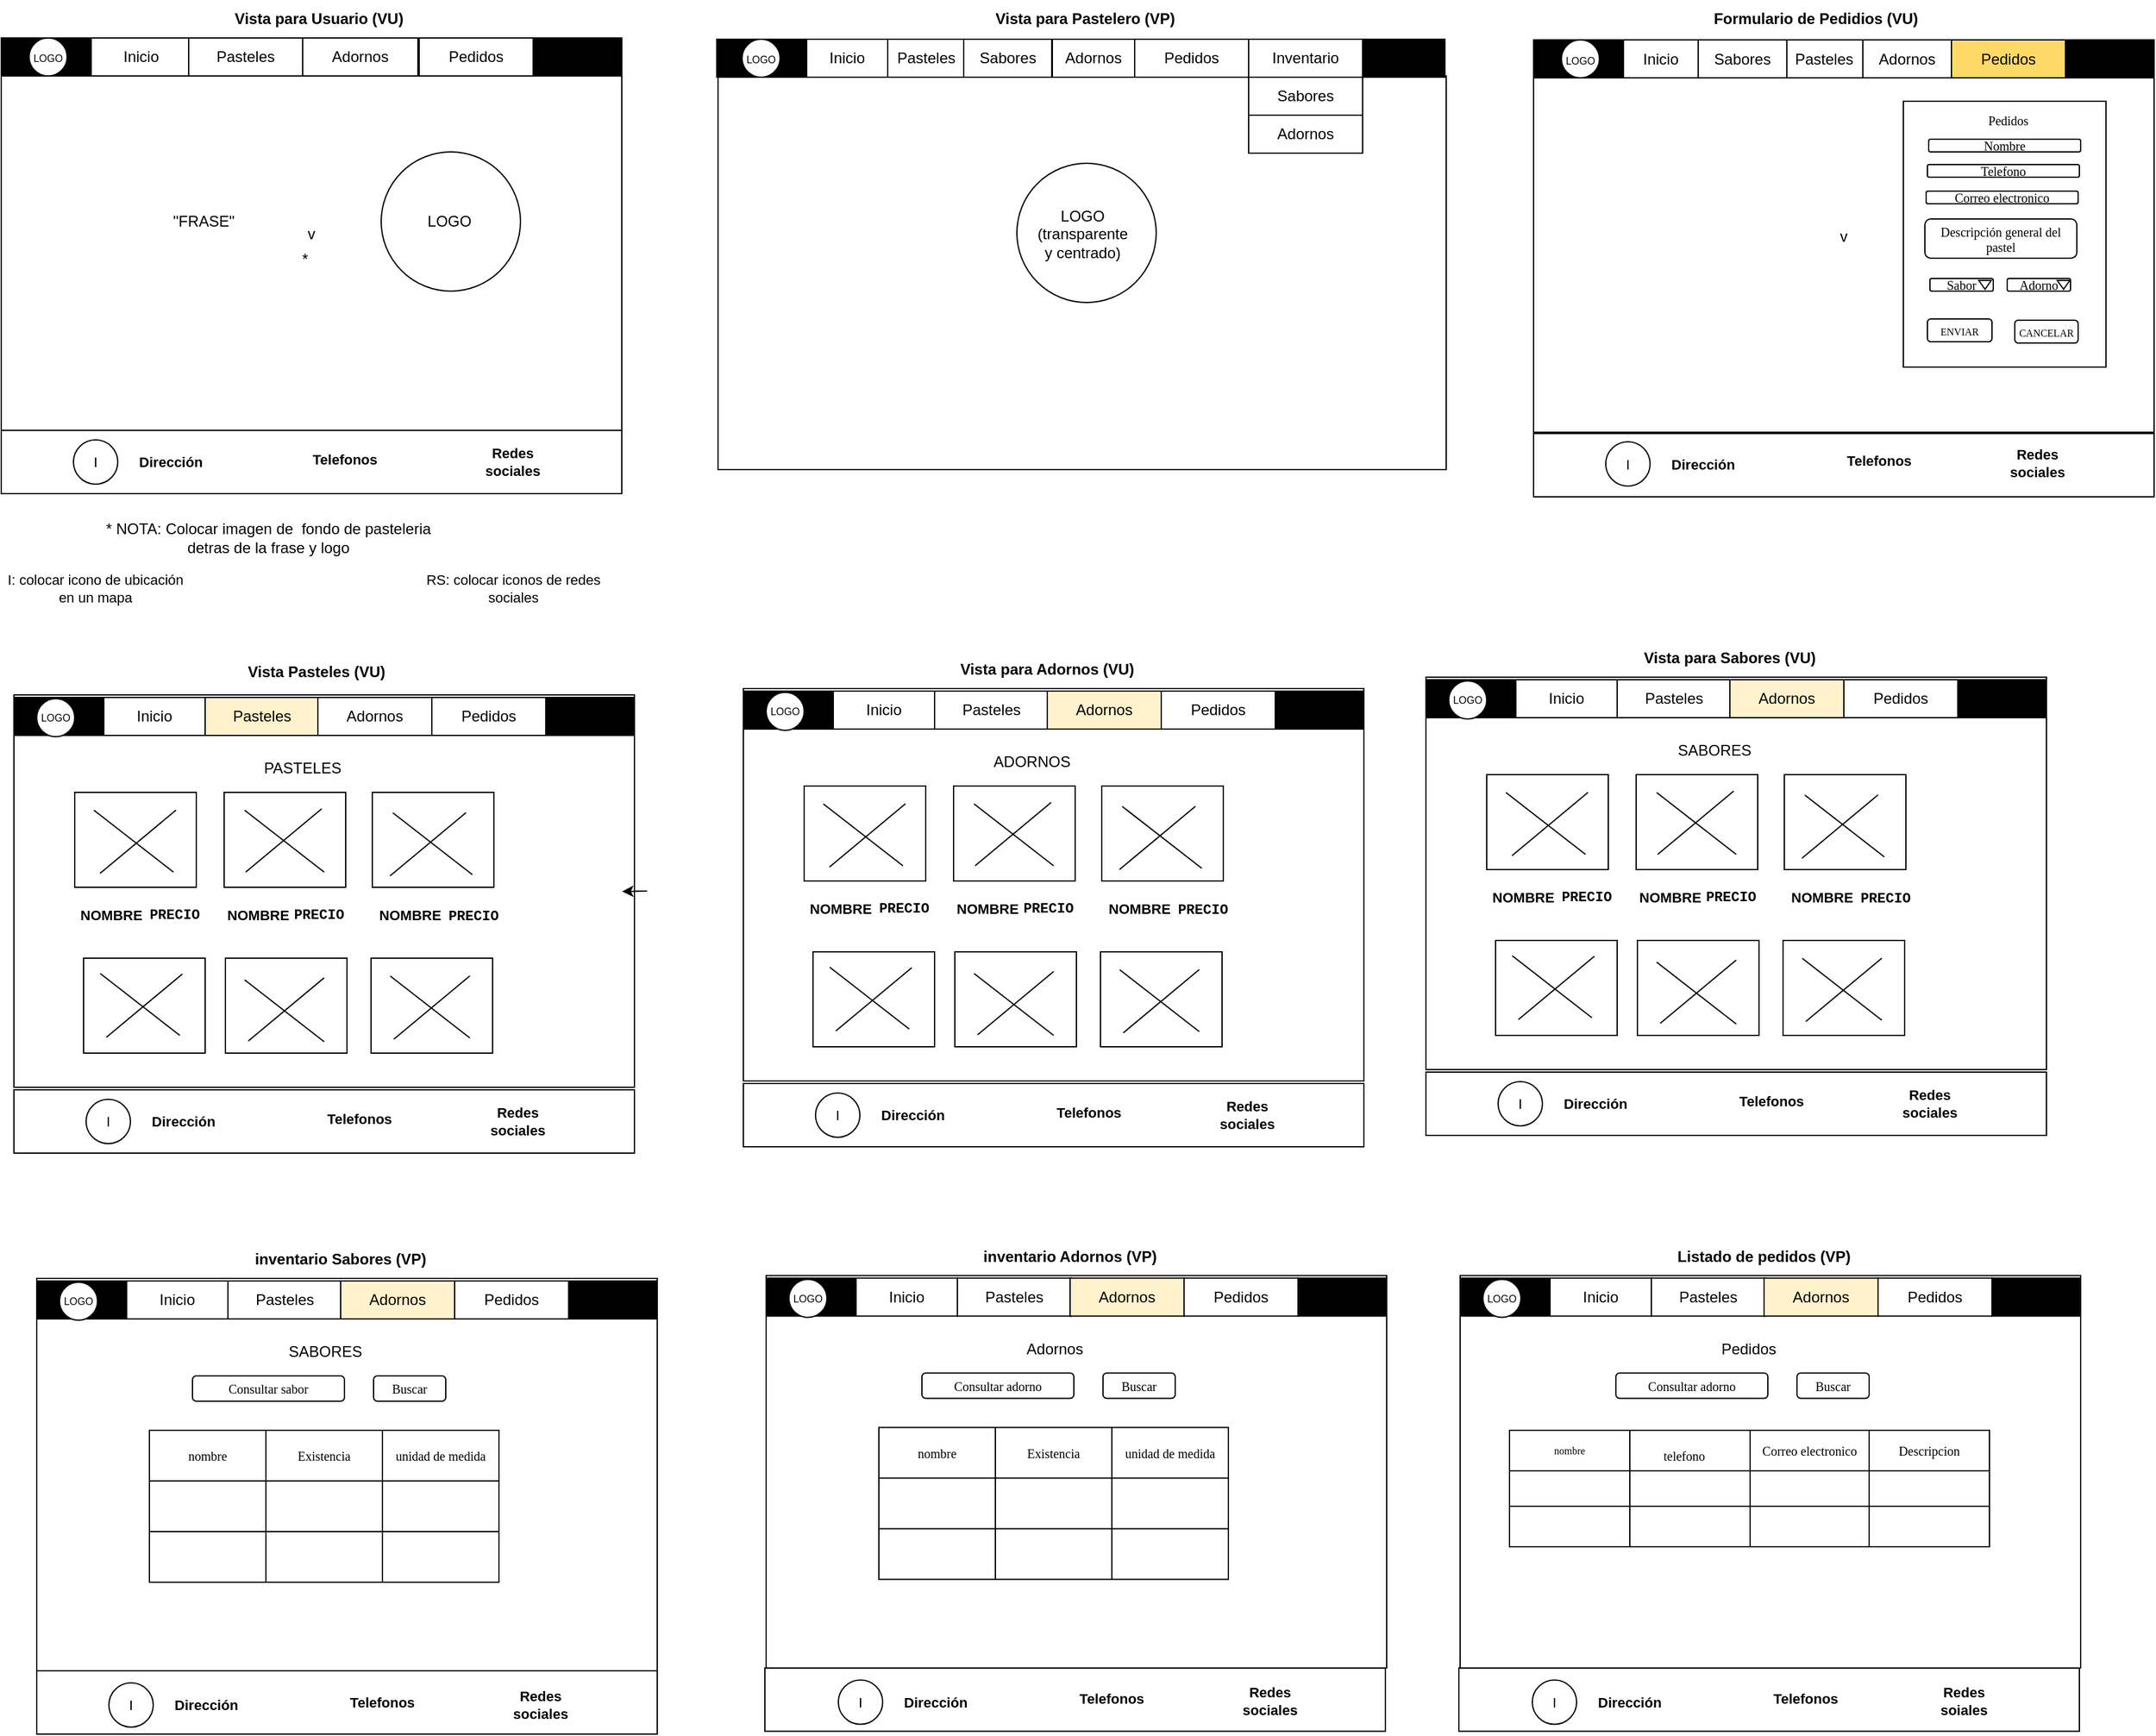 <mxfile version="16.5.1" type="device"><diagram id="FCVwAiw-GGAMofpyGHVg" name="Página-1"><mxGraphModel dx="1335" dy="851" grid="1" gridSize="10" guides="1" tooltips="1" connect="1" arrows="1" fold="1" page="1" pageScale="1" pageWidth="827" pageHeight="1169" math="0" shadow="0"><root><mxCell id="0"/><mxCell id="1" parent="0"/><mxCell id="Xh8qRnET8r_Bqqg7tv2I-378" value="" style="rounded=0;whiteSpace=wrap;html=1;fillColor=#FFFFFF;shadow=0;" parent="1" vertex="1"><mxGeometry x="633" y="1317.75" width="490" height="50" as="geometry"/></mxCell><mxCell id="Xh8qRnET8r_Bqqg7tv2I-230" value="" style="rounded=0;whiteSpace=wrap;html=1;fillColor=#FFFFFF;" parent="1" vertex="1"><mxGeometry x="1240" y="342.5" width="490" height="50" as="geometry"/></mxCell><mxCell id="Xh8qRnET8r_Bqqg7tv2I-56" value="" style="rounded=0;whiteSpace=wrap;html=1;" parent="1" vertex="1"><mxGeometry x="596" y="60" width="575" height="311" as="geometry"/></mxCell><mxCell id="Xh8qRnET8r_Bqqg7tv2I-2" value="v" style="rounded=0;whiteSpace=wrap;html=1;" parent="1" vertex="1"><mxGeometry x="30" y="30" width="490" height="310" as="geometry"/></mxCell><mxCell id="Xh8qRnET8r_Bqqg7tv2I-3" value="Inicio" style="rounded=0;whiteSpace=wrap;html=1;" parent="1" vertex="1"><mxGeometry x="101" y="30" width="79" height="30" as="geometry"/></mxCell><mxCell id="Xh8qRnET8r_Bqqg7tv2I-4" value="Pasteles" style="rounded=0;whiteSpace=wrap;html=1;" parent="1" vertex="1"><mxGeometry x="178" y="30" width="90" height="30" as="geometry"/></mxCell><mxCell id="Xh8qRnET8r_Bqqg7tv2I-5" value="Adornos" style="rounded=0;whiteSpace=wrap;html=1;" parent="1" vertex="1"><mxGeometry x="268" y="30" width="91" height="30" as="geometry"/></mxCell><mxCell id="Xh8qRnET8r_Bqqg7tv2I-6" value="Pedidos" style="rounded=0;whiteSpace=wrap;html=1;" parent="1" vertex="1"><mxGeometry x="360" y="30" width="90" height="30" as="geometry"/></mxCell><mxCell id="Xh8qRnET8r_Bqqg7tv2I-7" value="&quot;FRASE&quot;" style="text;html=1;strokeColor=none;fillColor=none;align=center;verticalAlign=middle;whiteSpace=wrap;rounded=0;" parent="1" vertex="1"><mxGeometry x="160" y="160" width="60" height="30" as="geometry"/></mxCell><mxCell id="Xh8qRnET8r_Bqqg7tv2I-8" value="" style="ellipse;whiteSpace=wrap;html=1;aspect=fixed;" parent="1" vertex="1"><mxGeometry x="330" y="120" width="110" height="110" as="geometry"/></mxCell><mxCell id="Xh8qRnET8r_Bqqg7tv2I-9" value="LOGO" style="text;html=1;strokeColor=none;fillColor=none;align=center;verticalAlign=middle;whiteSpace=wrap;rounded=0;" parent="1" vertex="1"><mxGeometry x="354" y="160" width="60" height="30" as="geometry"/></mxCell><mxCell id="Xh8qRnET8r_Bqqg7tv2I-10" value="* NOTA: Colocar imagen de&amp;nbsp; fondo de pasteleria detras de la frase y logo" style="text;html=1;strokeColor=none;fillColor=none;align=center;verticalAlign=middle;whiteSpace=wrap;rounded=0;" parent="1" vertex="1"><mxGeometry x="101" y="410" width="280" height="30" as="geometry"/></mxCell><mxCell id="Xh8qRnET8r_Bqqg7tv2I-11" value="" style="rounded=0;whiteSpace=wrap;html=1;fillColor=#000000;" parent="1" vertex="1"><mxGeometry x="30" y="30" width="70" height="30" as="geometry"/></mxCell><mxCell id="Xh8qRnET8r_Bqqg7tv2I-12" value="" style="rounded=0;whiteSpace=wrap;html=1;fillColor=#000000;" parent="1" vertex="1"><mxGeometry x="450" y="30" width="70" height="30" as="geometry"/></mxCell><mxCell id="Xh8qRnET8r_Bqqg7tv2I-13" value="*" style="text;html=1;strokeColor=none;fillColor=none;align=center;verticalAlign=middle;whiteSpace=wrap;rounded=0;" parent="1" vertex="1"><mxGeometry x="240" y="190" width="60" height="30" as="geometry"/></mxCell><mxCell id="Xh8qRnET8r_Bqqg7tv2I-15" value="&lt;b&gt;Vista para Usuario (VU)&lt;/b&gt;" style="text;html=1;strokeColor=none;fillColor=none;align=center;verticalAlign=middle;whiteSpace=wrap;rounded=0;" parent="1" vertex="1"><mxGeometry x="181" width="200" height="30" as="geometry"/></mxCell><mxCell id="Xh8qRnET8r_Bqqg7tv2I-16" value="" style="rounded=0;whiteSpace=wrap;html=1;fillColor=#FFFFFF;" parent="1" vertex="1"><mxGeometry x="30" y="340" width="490" height="50" as="geometry"/></mxCell><mxCell id="Xh8qRnET8r_Bqqg7tv2I-18" value="&lt;b&gt;Dirección&lt;/b&gt;" style="text;html=1;strokeColor=none;fillColor=none;align=center;verticalAlign=middle;whiteSpace=wrap;rounded=0;fontSize=11;" parent="1" vertex="1"><mxGeometry x="134" y="350" width="60" height="30" as="geometry"/></mxCell><mxCell id="Xh8qRnET8r_Bqqg7tv2I-19" value="I" style="ellipse;whiteSpace=wrap;html=1;aspect=fixed;fontSize=11;fillColor=#FFFFFF;" parent="1" vertex="1"><mxGeometry x="87" y="347.5" width="35" height="35" as="geometry"/></mxCell><mxCell id="Xh8qRnET8r_Bqqg7tv2I-20" value="I: colocar icono de ubicación en un mapa" style="text;html=1;strokeColor=none;fillColor=none;align=center;verticalAlign=middle;whiteSpace=wrap;rounded=0;fontSize=11;" parent="1" vertex="1"><mxGeometry x="30" y="450" width="149" height="30" as="geometry"/></mxCell><mxCell id="Xh8qRnET8r_Bqqg7tv2I-22" value="&lt;b&gt;Telefonos&amp;nbsp;&lt;/b&gt;" style="text;html=1;strokeColor=none;fillColor=none;align=center;verticalAlign=middle;whiteSpace=wrap;rounded=0;fontSize=11;" parent="1" vertex="1"><mxGeometry x="256" y="347.5" width="94" height="30" as="geometry"/></mxCell><mxCell id="Xh8qRnET8r_Bqqg7tv2I-24" value="&lt;b&gt;Redes sociales&lt;/b&gt;" style="text;html=1;strokeColor=none;fillColor=none;align=center;verticalAlign=middle;whiteSpace=wrap;rounded=0;fontSize=11;" parent="1" vertex="1"><mxGeometry x="398" y="349.5" width="72" height="30" as="geometry"/></mxCell><mxCell id="Xh8qRnET8r_Bqqg7tv2I-25" value="RS: colocar iconos de redes sociales" style="text;html=1;strokeColor=none;fillColor=none;align=center;verticalAlign=middle;whiteSpace=wrap;rounded=0;fontSize=11;" parent="1" vertex="1"><mxGeometry x="360" y="450" width="149" height="30" as="geometry"/></mxCell><mxCell id="Xh8qRnET8r_Bqqg7tv2I-46" value="Inicio" style="rounded=0;whiteSpace=wrap;html=1;" parent="1" vertex="1"><mxGeometry x="666" y="31" width="64" height="30" as="geometry"/></mxCell><mxCell id="Xh8qRnET8r_Bqqg7tv2I-47" value="Pasteles" style="rounded=0;whiteSpace=wrap;html=1;" parent="1" vertex="1"><mxGeometry x="730" y="31" width="61" height="30" as="geometry"/></mxCell><mxCell id="Xh8qRnET8r_Bqqg7tv2I-48" value="Adornos" style="rounded=0;whiteSpace=wrap;html=1;" parent="1" vertex="1"><mxGeometry x="860" y="31" width="65" height="30" as="geometry"/></mxCell><mxCell id="Xh8qRnET8r_Bqqg7tv2I-49" value="Pedidos" style="rounded=0;whiteSpace=wrap;html=1;" parent="1" vertex="1"><mxGeometry x="925" y="31" width="90" height="30" as="geometry"/></mxCell><mxCell id="Xh8qRnET8r_Bqqg7tv2I-51" value="" style="ellipse;whiteSpace=wrap;html=1;aspect=fixed;" parent="1" vertex="1"><mxGeometry x="832" y="129" width="110" height="110" as="geometry"/></mxCell><mxCell id="Xh8qRnET8r_Bqqg7tv2I-52" value="LOGO (transparente y centrado)" style="text;html=1;strokeColor=none;fillColor=none;align=center;verticalAlign=middle;whiteSpace=wrap;rounded=0;" parent="1" vertex="1"><mxGeometry x="853.5" y="170" width="60" height="30" as="geometry"/></mxCell><mxCell id="Xh8qRnET8r_Bqqg7tv2I-53" value="" style="rounded=0;whiteSpace=wrap;html=1;fillColor=#000000;" parent="1" vertex="1"><mxGeometry x="595" y="31" width="70" height="30" as="geometry"/></mxCell><mxCell id="Xh8qRnET8r_Bqqg7tv2I-54" value="" style="rounded=0;whiteSpace=wrap;html=1;fillColor=#000000;" parent="1" vertex="1"><mxGeometry x="1105" y="31" width="65" height="30" as="geometry"/></mxCell><mxCell id="Xh8qRnET8r_Bqqg7tv2I-57" value="Inventario" style="rounded=0;whiteSpace=wrap;html=1;" parent="1" vertex="1"><mxGeometry x="1015" y="31" width="90" height="30" as="geometry"/></mxCell><mxCell id="Xh8qRnET8r_Bqqg7tv2I-58" value="Sabores" style="rounded=0;whiteSpace=wrap;html=1;" parent="1" vertex="1"><mxGeometry x="1015" y="61" width="90" height="30" as="geometry"/></mxCell><mxCell id="Xh8qRnET8r_Bqqg7tv2I-59" value="Adornos" style="rounded=0;whiteSpace=wrap;html=1;" parent="1" vertex="1"><mxGeometry x="1015" y="91" width="90" height="30" as="geometry"/></mxCell><mxCell id="Xh8qRnET8r_Bqqg7tv2I-60" value="&lt;b&gt;Vista para Pastelero (VP)&lt;/b&gt;" style="text;html=1;strokeColor=none;fillColor=none;align=center;verticalAlign=middle;whiteSpace=wrap;rounded=0;" parent="1" vertex="1"><mxGeometry x="786" width="200" height="30" as="geometry"/></mxCell><mxCell id="Xh8qRnET8r_Bqqg7tv2I-62" value="" style="rounded=0;whiteSpace=wrap;html=1;" parent="1" vertex="1"><mxGeometry x="40" y="549" width="490" height="310" as="geometry"/></mxCell><mxCell id="Xh8qRnET8r_Bqqg7tv2I-63" value="Inicio" style="rounded=0;whiteSpace=wrap;html=1;" parent="1" vertex="1"><mxGeometry x="111" y="551" width="80" height="30" as="geometry"/></mxCell><mxCell id="Xh8qRnET8r_Bqqg7tv2I-64" value="Pasteles" style="rounded=0;whiteSpace=wrap;html=1;fillColor=#FFF2CC;" parent="1" vertex="1"><mxGeometry x="191" y="551" width="90" height="30" as="geometry"/></mxCell><mxCell id="Xh8qRnET8r_Bqqg7tv2I-65" value="Adornos" style="rounded=0;whiteSpace=wrap;html=1;" parent="1" vertex="1"><mxGeometry x="280" y="551" width="90" height="30" as="geometry"/></mxCell><mxCell id="Xh8qRnET8r_Bqqg7tv2I-66" value="Pedidos" style="rounded=0;whiteSpace=wrap;html=1;" parent="1" vertex="1"><mxGeometry x="370" y="551" width="90" height="30" as="geometry"/></mxCell><mxCell id="Xh8qRnET8r_Bqqg7tv2I-70" value="" style="rounded=0;whiteSpace=wrap;html=1;fillColor=#000000;" parent="1" vertex="1"><mxGeometry x="40" y="551" width="70" height="30" as="geometry"/></mxCell><mxCell id="Xh8qRnET8r_Bqqg7tv2I-71" value="" style="rounded=0;whiteSpace=wrap;html=1;fillColor=#000000;" parent="1" vertex="1"><mxGeometry x="460" y="551" width="70" height="30" as="geometry"/></mxCell><mxCell id="Xh8qRnET8r_Bqqg7tv2I-73" value="" style="rounded=0;whiteSpace=wrap;html=1;fillColor=#FFFFFF;" parent="1" vertex="1"><mxGeometry x="40" y="861" width="490" height="50" as="geometry"/></mxCell><mxCell id="Xh8qRnET8r_Bqqg7tv2I-74" value="&lt;b&gt;Dirección&lt;/b&gt;" style="text;html=1;strokeColor=none;fillColor=none;align=center;verticalAlign=middle;whiteSpace=wrap;rounded=0;fontSize=11;" parent="1" vertex="1"><mxGeometry x="144" y="871" width="60" height="30" as="geometry"/></mxCell><mxCell id="Xh8qRnET8r_Bqqg7tv2I-75" value="I" style="ellipse;whiteSpace=wrap;html=1;aspect=fixed;fontSize=11;fillColor=#FFFFFF;" parent="1" vertex="1"><mxGeometry x="97" y="868.5" width="35" height="35" as="geometry"/></mxCell><mxCell id="Xh8qRnET8r_Bqqg7tv2I-76" value="&lt;b&gt;Telefonos&lt;/b&gt;" style="text;html=1;strokeColor=none;fillColor=none;align=center;verticalAlign=middle;whiteSpace=wrap;rounded=0;fontSize=11;" parent="1" vertex="1"><mxGeometry x="266" y="868.5" width="94" height="30" as="geometry"/></mxCell><mxCell id="Xh8qRnET8r_Bqqg7tv2I-77" value="&lt;b&gt;Redes sociales&lt;/b&gt;" style="text;html=1;strokeColor=none;fillColor=none;align=center;verticalAlign=middle;whiteSpace=wrap;rounded=0;fontSize=11;" parent="1" vertex="1"><mxGeometry x="408" y="870.5" width="60" height="30" as="geometry"/></mxCell><mxCell id="Xh8qRnET8r_Bqqg7tv2I-78" value="" style="rounded=0;whiteSpace=wrap;html=1;fontSize=11;fillColor=#FFFFFF;" parent="1" vertex="1"><mxGeometry x="88" y="626" width="96" height="75" as="geometry"/></mxCell><mxCell id="Xh8qRnET8r_Bqqg7tv2I-79" value="" style="endArrow=none;html=1;rounded=0;fontSize=11;" parent="1" edge="1"><mxGeometry width="50" height="50" relative="1" as="geometry"><mxPoint x="108" y="690" as="sourcePoint"/><mxPoint x="168" y="640" as="targetPoint"/></mxGeometry></mxCell><mxCell id="Xh8qRnET8r_Bqqg7tv2I-80" value="" style="endArrow=none;html=1;rounded=0;fontSize=11;entryX=0.031;entryY=0.323;entryDx=0;entryDy=0;entryPerimeter=0;" parent="1" edge="1"><mxGeometry width="50" height="50" relative="1" as="geometry"><mxPoint x="166.0" y="689" as="sourcePoint"/><mxPoint x="103.19" y="640.13" as="targetPoint"/></mxGeometry></mxCell><mxCell id="Xh8qRnET8r_Bqqg7tv2I-81" value="&lt;b&gt;NOMBRE&lt;/b&gt;" style="text;html=1;strokeColor=none;fillColor=none;align=center;verticalAlign=middle;whiteSpace=wrap;rounded=0;fontSize=11;" parent="1" vertex="1"><mxGeometry x="87" y="708" width="60" height="30" as="geometry"/></mxCell><mxCell id="Xh8qRnET8r_Bqqg7tv2I-82" value="&lt;b&gt;&lt;font face=&quot;Courier New&quot;&gt;PRECIO&lt;/font&gt;&lt;/b&gt;" style="text;html=1;strokeColor=none;fillColor=none;align=center;verticalAlign=middle;whiteSpace=wrap;rounded=0;fontSize=11;" parent="1" vertex="1"><mxGeometry x="144" y="708" width="46" height="30" as="geometry"/></mxCell><mxCell id="Xh8qRnET8r_Bqqg7tv2I-83" value="" style="rounded=0;whiteSpace=wrap;html=1;fontSize=11;fillColor=#FFFFFF;" parent="1" vertex="1"><mxGeometry x="206" y="626" width="96" height="75" as="geometry"/></mxCell><mxCell id="Xh8qRnET8r_Bqqg7tv2I-84" value="" style="endArrow=none;html=1;rounded=0;fontSize=11;entryX=0.031;entryY=0.323;entryDx=0;entryDy=0;entryPerimeter=0;" parent="1" edge="1"><mxGeometry width="50" height="50" relative="1" as="geometry"><mxPoint x="285.0" y="689" as="sourcePoint"/><mxPoint x="222.19" y="640.13" as="targetPoint"/></mxGeometry></mxCell><mxCell id="Xh8qRnET8r_Bqqg7tv2I-85" value="" style="endArrow=none;html=1;rounded=0;fontSize=11;" parent="1" edge="1"><mxGeometry width="50" height="50" relative="1" as="geometry"><mxPoint x="223.0" y="689" as="sourcePoint"/><mxPoint x="283.0" y="639" as="targetPoint"/></mxGeometry></mxCell><mxCell id="Xh8qRnET8r_Bqqg7tv2I-86" value="&lt;font style=&quot;font-size: 8px&quot;&gt;LOGO&lt;/font&gt;" style="ellipse;whiteSpace=wrap;html=1;aspect=fixed;" parent="1" vertex="1"><mxGeometry x="52" y="30" width="30" height="30" as="geometry"/></mxCell><mxCell id="Xh8qRnET8r_Bqqg7tv2I-89" value="" style="ellipse;whiteSpace=wrap;html=1;aspect=fixed;" parent="1" vertex="1"><mxGeometry x="615" y="31" width="30" height="30" as="geometry"/></mxCell><mxCell id="Xh8qRnET8r_Bqqg7tv2I-90" value="" style="ellipse;whiteSpace=wrap;html=1;aspect=fixed;" parent="1" vertex="1"><mxGeometry x="58" y="552" width="30" height="30" as="geometry"/></mxCell><mxCell id="Xh8qRnET8r_Bqqg7tv2I-91" value="&lt;span style=&quot;font-size: 8px&quot;&gt;LOGO&lt;/span&gt;" style="text;html=1;strokeColor=none;fillColor=none;align=center;verticalAlign=middle;whiteSpace=wrap;rounded=0;" parent="1" vertex="1"><mxGeometry x="600" y="31" width="60" height="30" as="geometry"/></mxCell><mxCell id="Xh8qRnET8r_Bqqg7tv2I-93" value="&lt;span style=&quot;font-size: 8px&quot;&gt;LOGO&lt;/span&gt;" style="text;html=1;strokeColor=none;fillColor=none;align=center;verticalAlign=middle;whiteSpace=wrap;rounded=0;" parent="1" vertex="1"><mxGeometry x="43" y="551" width="60" height="30" as="geometry"/></mxCell><mxCell id="Xh8qRnET8r_Bqqg7tv2I-95" value="&lt;b&gt;NOMBRE&lt;/b&gt;" style="text;html=1;strokeColor=none;fillColor=none;align=center;verticalAlign=middle;whiteSpace=wrap;rounded=0;fontSize=11;" parent="1" vertex="1"><mxGeometry x="203" y="708" width="60" height="30" as="geometry"/></mxCell><mxCell id="Xh8qRnET8r_Bqqg7tv2I-96" value="&lt;b&gt;&lt;font face=&quot;Courier New&quot;&gt;PRECIO&lt;/font&gt;&lt;/b&gt;" style="text;html=1;strokeColor=none;fillColor=none;align=center;verticalAlign=middle;whiteSpace=wrap;rounded=0;fontSize=11;" parent="1" vertex="1"><mxGeometry x="258" y="708" width="46" height="30" as="geometry"/></mxCell><mxCell id="Xh8qRnET8r_Bqqg7tv2I-98" value="" style="rounded=0;whiteSpace=wrap;html=1;fontSize=11;fillColor=#FFFFFF;" parent="1" vertex="1"><mxGeometry x="323" y="626" width="96" height="75" as="geometry"/></mxCell><mxCell id="Xh8qRnET8r_Bqqg7tv2I-99" value="&lt;b&gt;NOMBRE&lt;/b&gt;" style="text;html=1;strokeColor=none;fillColor=none;align=center;verticalAlign=middle;whiteSpace=wrap;rounded=0;fontSize=11;" parent="1" vertex="1"><mxGeometry x="323" y="708" width="60" height="30" as="geometry"/></mxCell><mxCell id="Xh8qRnET8r_Bqqg7tv2I-100" value="&lt;b&gt;&lt;font face=&quot;Courier New&quot;&gt;PRECIO&lt;/font&gt;&lt;/b&gt;" style="text;html=1;strokeColor=none;fillColor=none;align=center;verticalAlign=middle;whiteSpace=wrap;rounded=0;fontSize=11;" parent="1" vertex="1"><mxGeometry x="380" y="709" width="46" height="30" as="geometry"/></mxCell><mxCell id="Xh8qRnET8r_Bqqg7tv2I-102" value="" style="endArrow=none;html=1;rounded=0;fontSize=11;entryX=0.031;entryY=0.323;entryDx=0;entryDy=0;entryPerimeter=0;" parent="1" edge="1"><mxGeometry width="50" height="50" relative="1" as="geometry"><mxPoint x="402.0" y="691" as="sourcePoint"/><mxPoint x="339.19" y="642.13" as="targetPoint"/></mxGeometry></mxCell><mxCell id="Xh8qRnET8r_Bqqg7tv2I-103" value="" style="endArrow=none;html=1;rounded=0;fontSize=11;" parent="1" edge="1"><mxGeometry width="50" height="50" relative="1" as="geometry"><mxPoint x="337.0" y="692" as="sourcePoint"/><mxPoint x="397.0" y="642.0" as="targetPoint"/></mxGeometry></mxCell><mxCell id="Xh8qRnET8r_Bqqg7tv2I-104" value="" style="rounded=0;whiteSpace=wrap;html=1;fontSize=11;fillColor=#FFFFFF;" parent="1" vertex="1"><mxGeometry x="95" y="757" width="96" height="75" as="geometry"/></mxCell><mxCell id="Xh8qRnET8r_Bqqg7tv2I-105" value="" style="endArrow=none;html=1;rounded=0;fontSize=11;" parent="1" edge="1"><mxGeometry width="50" height="50" relative="1" as="geometry"><mxPoint x="113" y="819.5" as="sourcePoint"/><mxPoint x="173" y="769.5" as="targetPoint"/></mxGeometry></mxCell><mxCell id="Xh8qRnET8r_Bqqg7tv2I-106" value="" style="endArrow=none;html=1;rounded=0;fontSize=11;entryX=0.031;entryY=0.323;entryDx=0;entryDy=0;entryPerimeter=0;" parent="1" edge="1"><mxGeometry width="50" height="50" relative="1" as="geometry"><mxPoint x="171.0" y="818" as="sourcePoint"/><mxPoint x="108.19" y="769.13" as="targetPoint"/></mxGeometry></mxCell><mxCell id="Xh8qRnET8r_Bqqg7tv2I-107" value="" style="rounded=0;whiteSpace=wrap;html=1;fontSize=11;fillColor=#FFFFFF;" parent="1" vertex="1"><mxGeometry x="207" y="757" width="96" height="75" as="geometry"/></mxCell><mxCell id="Xh8qRnET8r_Bqqg7tv2I-108" value="" style="endArrow=none;html=1;rounded=0;fontSize=11;entryX=0.031;entryY=0.323;entryDx=0;entryDy=0;entryPerimeter=0;" parent="1" edge="1"><mxGeometry width="50" height="50" relative="1" as="geometry"><mxPoint x="285.0" y="823" as="sourcePoint"/><mxPoint x="222.19" y="774.13" as="targetPoint"/></mxGeometry></mxCell><mxCell id="Xh8qRnET8r_Bqqg7tv2I-110" value="" style="endArrow=none;html=1;rounded=0;fontSize=11;" parent="1" edge="1"><mxGeometry width="50" height="50" relative="1" as="geometry"><mxPoint x="225" y="822.5" as="sourcePoint"/><mxPoint x="285" y="772.5" as="targetPoint"/></mxGeometry></mxCell><mxCell id="Xh8qRnET8r_Bqqg7tv2I-111" value="" style="rounded=0;whiteSpace=wrap;html=1;fontSize=11;fillColor=#FFFFFF;" parent="1" vertex="1"><mxGeometry x="322" y="757" width="96" height="75" as="geometry"/></mxCell><mxCell id="Xh8qRnET8r_Bqqg7tv2I-112" value="" style="endArrow=none;html=1;rounded=0;fontSize=11;" parent="1" edge="1"><mxGeometry width="50" height="50" relative="1" as="geometry"><mxPoint x="340" y="821" as="sourcePoint"/><mxPoint x="400" y="771" as="targetPoint"/></mxGeometry></mxCell><mxCell id="Xh8qRnET8r_Bqqg7tv2I-113" value="" style="endArrow=none;html=1;rounded=0;fontSize=11;entryX=0.031;entryY=0.323;entryDx=0;entryDy=0;entryPerimeter=0;" parent="1" edge="1"><mxGeometry width="50" height="50" relative="1" as="geometry"><mxPoint x="400.0" y="820" as="sourcePoint"/><mxPoint x="337.19" y="771.13" as="targetPoint"/></mxGeometry></mxCell><mxCell id="Xh8qRnET8r_Bqqg7tv2I-114" value="PASTELES" style="text;html=1;strokeColor=none;fillColor=none;align=center;verticalAlign=middle;whiteSpace=wrap;rounded=0;" parent="1" vertex="1"><mxGeometry x="238" y="592" width="60" height="30" as="geometry"/></mxCell><mxCell id="Xh8qRnET8r_Bqqg7tv2I-115" value="" style="rounded=0;whiteSpace=wrap;html=1;" parent="1" vertex="1"><mxGeometry x="616" y="544" width="490" height="310" as="geometry"/></mxCell><mxCell id="Xh8qRnET8r_Bqqg7tv2I-116" value="Inicio" style="rounded=0;whiteSpace=wrap;html=1;" parent="1" vertex="1"><mxGeometry x="687" y="546" width="80" height="30" as="geometry"/></mxCell><mxCell id="Xh8qRnET8r_Bqqg7tv2I-117" value="Pasteles" style="rounded=0;whiteSpace=wrap;html=1;fillColor=#FFFFFF;" parent="1" vertex="1"><mxGeometry x="767" y="546" width="90" height="30" as="geometry"/></mxCell><mxCell id="Xh8qRnET8r_Bqqg7tv2I-118" value="Adornos" style="rounded=0;whiteSpace=wrap;html=1;fillColor=#FFF2CC;" parent="1" vertex="1"><mxGeometry x="856" y="546" width="90" height="30" as="geometry"/></mxCell><mxCell id="Xh8qRnET8r_Bqqg7tv2I-119" value="Pedidos" style="rounded=0;whiteSpace=wrap;html=1;" parent="1" vertex="1"><mxGeometry x="946" y="546" width="90" height="30" as="geometry"/></mxCell><mxCell id="Xh8qRnET8r_Bqqg7tv2I-120" value="" style="rounded=0;whiteSpace=wrap;html=1;fillColor=#000000;" parent="1" vertex="1"><mxGeometry x="616" y="546" width="70" height="30" as="geometry"/></mxCell><mxCell id="Xh8qRnET8r_Bqqg7tv2I-121" value="" style="rounded=0;whiteSpace=wrap;html=1;fillColor=#000000;" parent="1" vertex="1"><mxGeometry x="1036" y="546" width="70" height="30" as="geometry"/></mxCell><mxCell id="Xh8qRnET8r_Bqqg7tv2I-122" value="" style="rounded=0;whiteSpace=wrap;html=1;fillColor=#FFFFFF;" parent="1" vertex="1"><mxGeometry x="616" y="856" width="490" height="50" as="geometry"/></mxCell><mxCell id="Xh8qRnET8r_Bqqg7tv2I-123" value="&lt;b&gt;Dirección&lt;/b&gt;" style="text;html=1;strokeColor=none;fillColor=none;align=center;verticalAlign=middle;whiteSpace=wrap;rounded=0;fontSize=11;" parent="1" vertex="1"><mxGeometry x="720" y="866" width="60" height="30" as="geometry"/></mxCell><mxCell id="Xh8qRnET8r_Bqqg7tv2I-124" value="I" style="ellipse;whiteSpace=wrap;html=1;aspect=fixed;fontSize=11;fillColor=#FFFFFF;" parent="1" vertex="1"><mxGeometry x="673" y="863.5" width="35" height="35" as="geometry"/></mxCell><mxCell id="Xh8qRnET8r_Bqqg7tv2I-125" value="&lt;b&gt;Telefonos&lt;/b&gt;" style="text;html=1;strokeColor=none;fillColor=none;align=center;verticalAlign=middle;whiteSpace=wrap;rounded=0;fontSize=11;" parent="1" vertex="1"><mxGeometry x="842" y="863.5" width="94" height="30" as="geometry"/></mxCell><mxCell id="Xh8qRnET8r_Bqqg7tv2I-126" value="&lt;b&gt;Redes sociales&lt;/b&gt;" style="text;html=1;strokeColor=none;fillColor=none;align=center;verticalAlign=middle;whiteSpace=wrap;rounded=0;fontSize=11;" parent="1" vertex="1"><mxGeometry x="984" y="865.5" width="60" height="30" as="geometry"/></mxCell><mxCell id="Xh8qRnET8r_Bqqg7tv2I-127" value="" style="rounded=0;whiteSpace=wrap;html=1;fontSize=11;fillColor=#FFFFFF;" parent="1" vertex="1"><mxGeometry x="664" y="621" width="96" height="75" as="geometry"/></mxCell><mxCell id="Xh8qRnET8r_Bqqg7tv2I-128" value="" style="endArrow=none;html=1;rounded=0;fontSize=11;" parent="1" edge="1"><mxGeometry width="50" height="50" relative="1" as="geometry"><mxPoint x="684" y="685" as="sourcePoint"/><mxPoint x="744" y="635" as="targetPoint"/></mxGeometry></mxCell><mxCell id="Xh8qRnET8r_Bqqg7tv2I-129" value="" style="endArrow=none;html=1;rounded=0;fontSize=11;entryX=0.031;entryY=0.323;entryDx=0;entryDy=0;entryPerimeter=0;" parent="1" edge="1"><mxGeometry width="50" height="50" relative="1" as="geometry"><mxPoint x="742.0" y="684" as="sourcePoint"/><mxPoint x="679.19" y="635.13" as="targetPoint"/></mxGeometry></mxCell><mxCell id="Xh8qRnET8r_Bqqg7tv2I-130" value="&lt;b&gt;NOMBRE&lt;/b&gt;" style="text;html=1;strokeColor=none;fillColor=none;align=center;verticalAlign=middle;whiteSpace=wrap;rounded=0;fontSize=11;" parent="1" vertex="1"><mxGeometry x="663" y="703" width="60" height="30" as="geometry"/></mxCell><mxCell id="Xh8qRnET8r_Bqqg7tv2I-131" value="&lt;b&gt;&lt;font face=&quot;Courier New&quot;&gt;PRECIO&lt;/font&gt;&lt;/b&gt;" style="text;html=1;strokeColor=none;fillColor=none;align=center;verticalAlign=middle;whiteSpace=wrap;rounded=0;fontSize=11;" parent="1" vertex="1"><mxGeometry x="720" y="703" width="46" height="30" as="geometry"/></mxCell><mxCell id="Xh8qRnET8r_Bqqg7tv2I-132" value="" style="rounded=0;whiteSpace=wrap;html=1;fontSize=11;fillColor=#FFFFFF;" parent="1" vertex="1"><mxGeometry x="782" y="621" width="96" height="75" as="geometry"/></mxCell><mxCell id="Xh8qRnET8r_Bqqg7tv2I-133" value="" style="endArrow=none;html=1;rounded=0;fontSize=11;entryX=0.031;entryY=0.323;entryDx=0;entryDy=0;entryPerimeter=0;" parent="1" edge="1"><mxGeometry width="50" height="50" relative="1" as="geometry"><mxPoint x="861.0" y="684" as="sourcePoint"/><mxPoint x="798.19" y="635.13" as="targetPoint"/></mxGeometry></mxCell><mxCell id="Xh8qRnET8r_Bqqg7tv2I-134" value="" style="endArrow=none;html=1;rounded=0;fontSize=11;" parent="1" edge="1"><mxGeometry width="50" height="50" relative="1" as="geometry"><mxPoint x="799.0" y="684" as="sourcePoint"/><mxPoint x="859.0" y="634" as="targetPoint"/></mxGeometry></mxCell><mxCell id="Xh8qRnET8r_Bqqg7tv2I-135" value="" style="ellipse;whiteSpace=wrap;html=1;aspect=fixed;" parent="1" vertex="1"><mxGeometry x="634" y="547" width="30" height="30" as="geometry"/></mxCell><mxCell id="Xh8qRnET8r_Bqqg7tv2I-136" value="&lt;span style=&quot;font-size: 8px&quot;&gt;LOGO&lt;/span&gt;" style="text;html=1;strokeColor=none;fillColor=none;align=center;verticalAlign=middle;whiteSpace=wrap;rounded=0;" parent="1" vertex="1"><mxGeometry x="619" y="546" width="60" height="30" as="geometry"/></mxCell><mxCell id="Xh8qRnET8r_Bqqg7tv2I-138" value="&lt;b&gt;NOMBRE&lt;/b&gt;" style="text;html=1;strokeColor=none;fillColor=none;align=center;verticalAlign=middle;whiteSpace=wrap;rounded=0;fontSize=11;" parent="1" vertex="1"><mxGeometry x="779" y="703" width="60" height="30" as="geometry"/></mxCell><mxCell id="Xh8qRnET8r_Bqqg7tv2I-139" value="&lt;b&gt;&lt;font face=&quot;Courier New&quot;&gt;PRECIO&lt;/font&gt;&lt;/b&gt;" style="text;html=1;strokeColor=none;fillColor=none;align=center;verticalAlign=middle;whiteSpace=wrap;rounded=0;fontSize=11;" parent="1" vertex="1"><mxGeometry x="834" y="703" width="46" height="30" as="geometry"/></mxCell><mxCell id="Xh8qRnET8r_Bqqg7tv2I-141" value="" style="rounded=0;whiteSpace=wrap;html=1;fontSize=11;fillColor=#FFFFFF;" parent="1" vertex="1"><mxGeometry x="899" y="621" width="96" height="75" as="geometry"/></mxCell><mxCell id="Xh8qRnET8r_Bqqg7tv2I-142" value="&lt;b&gt;NOMBRE&lt;/b&gt;" style="text;html=1;strokeColor=none;fillColor=none;align=center;verticalAlign=middle;whiteSpace=wrap;rounded=0;fontSize=11;" parent="1" vertex="1"><mxGeometry x="899" y="703" width="60" height="30" as="geometry"/></mxCell><mxCell id="Xh8qRnET8r_Bqqg7tv2I-143" value="&lt;b&gt;&lt;font face=&quot;Courier New&quot;&gt;PRECIO&lt;/font&gt;&lt;/b&gt;" style="text;html=1;strokeColor=none;fillColor=none;align=center;verticalAlign=middle;whiteSpace=wrap;rounded=0;fontSize=11;" parent="1" vertex="1"><mxGeometry x="956" y="704" width="46" height="30" as="geometry"/></mxCell><mxCell id="Xh8qRnET8r_Bqqg7tv2I-145" value="" style="endArrow=none;html=1;rounded=0;fontSize=11;entryX=0.031;entryY=0.323;entryDx=0;entryDy=0;entryPerimeter=0;" parent="1" edge="1"><mxGeometry width="50" height="50" relative="1" as="geometry"><mxPoint x="978.0" y="686.0" as="sourcePoint"/><mxPoint x="915.19" y="637.13" as="targetPoint"/></mxGeometry></mxCell><mxCell id="Xh8qRnET8r_Bqqg7tv2I-146" value="" style="endArrow=none;html=1;rounded=0;fontSize=11;" parent="1" edge="1"><mxGeometry width="50" height="50" relative="1" as="geometry"><mxPoint x="913.0" y="687" as="sourcePoint"/><mxPoint x="973.0" y="637" as="targetPoint"/></mxGeometry></mxCell><mxCell id="Xh8qRnET8r_Bqqg7tv2I-147" value="" style="rounded=0;whiteSpace=wrap;html=1;fontSize=11;fillColor=#FFFFFF;" parent="1" vertex="1"><mxGeometry x="671" y="752" width="96" height="75" as="geometry"/></mxCell><mxCell id="Xh8qRnET8r_Bqqg7tv2I-148" value="" style="endArrow=none;html=1;rounded=0;fontSize=11;" parent="1" edge="1"><mxGeometry width="50" height="50" relative="1" as="geometry"><mxPoint x="689" y="814.5" as="sourcePoint"/><mxPoint x="749" y="764.5" as="targetPoint"/></mxGeometry></mxCell><mxCell id="Xh8qRnET8r_Bqqg7tv2I-149" value="" style="endArrow=none;html=1;rounded=0;fontSize=11;entryX=0.031;entryY=0.323;entryDx=0;entryDy=0;entryPerimeter=0;" parent="1" edge="1"><mxGeometry width="50" height="50" relative="1" as="geometry"><mxPoint x="747.0" y="813" as="sourcePoint"/><mxPoint x="684.19" y="764.13" as="targetPoint"/></mxGeometry></mxCell><mxCell id="Xh8qRnET8r_Bqqg7tv2I-150" value="" style="rounded=0;whiteSpace=wrap;html=1;fontSize=11;fillColor=#FFFFFF;" parent="1" vertex="1"><mxGeometry x="783" y="752" width="96" height="75" as="geometry"/></mxCell><mxCell id="Xh8qRnET8r_Bqqg7tv2I-151" value="" style="endArrow=none;html=1;rounded=0;fontSize=11;entryX=0.031;entryY=0.323;entryDx=0;entryDy=0;entryPerimeter=0;" parent="1" edge="1"><mxGeometry width="50" height="50" relative="1" as="geometry"><mxPoint x="861.0" y="818" as="sourcePoint"/><mxPoint x="798.19" y="769.13" as="targetPoint"/></mxGeometry></mxCell><mxCell id="Xh8qRnET8r_Bqqg7tv2I-152" value="" style="endArrow=none;html=1;rounded=0;fontSize=11;" parent="1" edge="1"><mxGeometry width="50" height="50" relative="1" as="geometry"><mxPoint x="801" y="817.5" as="sourcePoint"/><mxPoint x="861" y="767.5" as="targetPoint"/></mxGeometry></mxCell><mxCell id="Xh8qRnET8r_Bqqg7tv2I-153" value="" style="rounded=0;whiteSpace=wrap;html=1;fontSize=11;fillColor=#FFFFFF;" parent="1" vertex="1"><mxGeometry x="898" y="752" width="96" height="75" as="geometry"/></mxCell><mxCell id="Xh8qRnET8r_Bqqg7tv2I-154" value="" style="endArrow=none;html=1;rounded=0;fontSize=11;" parent="1" edge="1"><mxGeometry width="50" height="50" relative="1" as="geometry"><mxPoint x="916" y="816.0" as="sourcePoint"/><mxPoint x="976" y="766.0" as="targetPoint"/></mxGeometry></mxCell><mxCell id="Xh8qRnET8r_Bqqg7tv2I-155" value="" style="endArrow=none;html=1;rounded=0;fontSize=11;entryX=0.031;entryY=0.323;entryDx=0;entryDy=0;entryPerimeter=0;" parent="1" edge="1"><mxGeometry width="50" height="50" relative="1" as="geometry"><mxPoint x="976.0" y="815" as="sourcePoint"/><mxPoint x="913.19" y="766.13" as="targetPoint"/></mxGeometry></mxCell><mxCell id="Xh8qRnET8r_Bqqg7tv2I-156" value="ADORNOS" style="text;html=1;strokeColor=none;fillColor=none;align=center;verticalAlign=middle;whiteSpace=wrap;rounded=0;" parent="1" vertex="1"><mxGeometry x="814" y="587" width="60" height="30" as="geometry"/></mxCell><mxCell id="Xh8qRnET8r_Bqqg7tv2I-157" value="&lt;b&gt;Vista Pasteles (VU)&lt;/b&gt;" style="text;html=1;strokeColor=none;fillColor=none;align=center;verticalAlign=middle;whiteSpace=wrap;rounded=0;" parent="1" vertex="1"><mxGeometry x="179" y="516" width="200" height="30" as="geometry"/></mxCell><mxCell id="Xh8qRnET8r_Bqqg7tv2I-158" value="&lt;b&gt;Vista para Adornos (VU)&lt;/b&gt;" style="text;html=1;strokeColor=none;fillColor=none;align=center;verticalAlign=middle;whiteSpace=wrap;rounded=0;" parent="1" vertex="1"><mxGeometry x="756" y="514" width="200" height="30" as="geometry"/></mxCell><mxCell id="Xh8qRnET8r_Bqqg7tv2I-214" value="v" style="rounded=0;whiteSpace=wrap;html=1;" parent="1" vertex="1"><mxGeometry x="1240" y="31.5" width="490" height="310" as="geometry"/></mxCell><mxCell id="Xh8qRnET8r_Bqqg7tv2I-215" value="Inicio" style="rounded=0;whiteSpace=wrap;html=1;" parent="1" vertex="1"><mxGeometry x="1311" y="31.5" width="59" height="30" as="geometry"/></mxCell><mxCell id="Xh8qRnET8r_Bqqg7tv2I-216" value="Pasteles" style="rounded=0;whiteSpace=wrap;html=1;" parent="1" vertex="1"><mxGeometry x="1439" y="31.5" width="61" height="30" as="geometry"/></mxCell><mxCell id="Xh8qRnET8r_Bqqg7tv2I-217" value="Adornos" style="rounded=0;whiteSpace=wrap;html=1;" parent="1" vertex="1"><mxGeometry x="1500" y="31.5" width="70" height="30" as="geometry"/></mxCell><mxCell id="Xh8qRnET8r_Bqqg7tv2I-218" value="Pedidos" style="rounded=0;whiteSpace=wrap;html=1;fillColor=#FFD966;" parent="1" vertex="1"><mxGeometry x="1570" y="31.5" width="90" height="30" as="geometry"/></mxCell><mxCell id="Xh8qRnET8r_Bqqg7tv2I-222" value="" style="rounded=0;whiteSpace=wrap;html=1;fillColor=#000000;" parent="1" vertex="1"><mxGeometry x="1240" y="31.5" width="70" height="30" as="geometry"/></mxCell><mxCell id="Xh8qRnET8r_Bqqg7tv2I-223" value="" style="rounded=0;whiteSpace=wrap;html=1;fillColor=#000000;" parent="1" vertex="1"><mxGeometry x="1660" y="31.5" width="70" height="30" as="geometry"/></mxCell><mxCell id="Xh8qRnET8r_Bqqg7tv2I-225" value="&lt;b&gt;Dirección&lt;/b&gt;" style="text;html=1;strokeColor=none;fillColor=none;align=center;verticalAlign=middle;whiteSpace=wrap;rounded=0;fontSize=11;" parent="1" vertex="1"><mxGeometry x="1344" y="351.5" width="60" height="30" as="geometry"/></mxCell><mxCell id="Xh8qRnET8r_Bqqg7tv2I-226" value="I" style="ellipse;whiteSpace=wrap;html=1;aspect=fixed;fontSize=11;fillColor=#FFFFFF;" parent="1" vertex="1"><mxGeometry x="1297" y="349" width="35" height="35" as="geometry"/></mxCell><mxCell id="Xh8qRnET8r_Bqqg7tv2I-227" value="&lt;b&gt;Telefonos&lt;/b&gt;" style="text;html=1;strokeColor=none;fillColor=none;align=center;verticalAlign=middle;whiteSpace=wrap;rounded=0;fontSize=11;" parent="1" vertex="1"><mxGeometry x="1466" y="349" width="94" height="30" as="geometry"/></mxCell><mxCell id="Xh8qRnET8r_Bqqg7tv2I-228" value="&lt;b&gt;Redes sociales&lt;/b&gt;" style="text;html=1;strokeColor=none;fillColor=none;align=center;verticalAlign=middle;whiteSpace=wrap;rounded=0;fontSize=11;" parent="1" vertex="1"><mxGeometry x="1608" y="351" width="60" height="30" as="geometry"/></mxCell><mxCell id="Xh8qRnET8r_Bqqg7tv2I-229" value="&lt;font style=&quot;font-size: 8px&quot;&gt;LOGO&lt;/font&gt;" style="ellipse;whiteSpace=wrap;html=1;aspect=fixed;" parent="1" vertex="1"><mxGeometry x="1262" y="31.5" width="30" height="30" as="geometry"/></mxCell><mxCell id="Xh8qRnET8r_Bqqg7tv2I-232" value="" style="rounded=0;whiteSpace=wrap;html=1;fontFamily=Comic Sans MS;fontSize=8;fillColor=#FFFFFF;" parent="1" vertex="1"><mxGeometry x="1532" y="80" width="160" height="210" as="geometry"/></mxCell><mxCell id="Xh8qRnET8r_Bqqg7tv2I-235" value="&lt;font style=&quot;font-size: 10px&quot;&gt;Pedidos&lt;/font&gt;" style="text;html=1;strokeColor=none;fillColor=none;align=center;verticalAlign=middle;whiteSpace=wrap;rounded=0;fontFamily=Comic Sans MS;fontSize=8;" parent="1" vertex="1"><mxGeometry x="1585" y="80" width="60" height="30" as="geometry"/></mxCell><mxCell id="Xh8qRnET8r_Bqqg7tv2I-236" value="Nombre" style="rounded=1;whiteSpace=wrap;html=1;fontFamily=Comic Sans MS;fontSize=10;fillColor=#FFFFFF;" parent="1" vertex="1"><mxGeometry x="1552" y="110" width="120" height="10" as="geometry"/></mxCell><mxCell id="Xh8qRnET8r_Bqqg7tv2I-237" value="Telefono" style="rounded=1;whiteSpace=wrap;html=1;fontFamily=Comic Sans MS;fontSize=10;fillColor=#FFFFFF;" parent="1" vertex="1"><mxGeometry x="1551" y="130" width="120" height="10" as="geometry"/></mxCell><mxCell id="Xh8qRnET8r_Bqqg7tv2I-238" value="Correo electronico" style="rounded=1;whiteSpace=wrap;html=1;fontFamily=Comic Sans MS;fontSize=10;fillColor=#FFFFFF;" parent="1" vertex="1"><mxGeometry x="1550" y="151" width="120" height="10" as="geometry"/></mxCell><mxCell id="Xh8qRnET8r_Bqqg7tv2I-239" value="Descripción general del pastel" style="rounded=1;whiteSpace=wrap;html=1;fontFamily=Comic Sans MS;fontSize=10;fillColor=#FFFFFF;" parent="1" vertex="1"><mxGeometry x="1549" y="173" width="120" height="31" as="geometry"/></mxCell><mxCell id="Xh8qRnET8r_Bqqg7tv2I-240" value="Sabor" style="rounded=1;whiteSpace=wrap;html=1;fontFamily=Comic Sans MS;fontSize=10;fillColor=#FFFFFF;" parent="1" vertex="1"><mxGeometry x="1553" y="220" width="50" height="10" as="geometry"/></mxCell><mxCell id="Xh8qRnET8r_Bqqg7tv2I-241" value="Adorno" style="rounded=1;whiteSpace=wrap;html=1;fontFamily=Comic Sans MS;fontSize=10;fillColor=#FFFFFF;" parent="1" vertex="1"><mxGeometry x="1614" y="220" width="50" height="10" as="geometry"/></mxCell><mxCell id="Xh8qRnET8r_Bqqg7tv2I-243" value="" style="triangle;whiteSpace=wrap;html=1;fontFamily=Comic Sans MS;fontSize=10;fillColor=#FFFFFF;rotation=90;" parent="1" vertex="1"><mxGeometry x="1593" y="220" width="7" height="10" as="geometry"/></mxCell><mxCell id="Xh8qRnET8r_Bqqg7tv2I-244" value="" style="triangle;whiteSpace=wrap;html=1;fontFamily=Comic Sans MS;fontSize=10;fillColor=#FFFFFF;rotation=90;" parent="1" vertex="1"><mxGeometry x="1655" y="220" width="7" height="10" as="geometry"/></mxCell><mxCell id="Xh8qRnET8r_Bqqg7tv2I-245" value="&lt;font style=&quot;font-size: 8px&quot;&gt;ENVIAR&lt;/font&gt;" style="rounded=1;whiteSpace=wrap;html=1;fontFamily=Comic Sans MS;fontSize=10;fillColor=#FFFFFF;" parent="1" vertex="1"><mxGeometry x="1551" y="252" width="51" height="18" as="geometry"/></mxCell><mxCell id="Xh8qRnET8r_Bqqg7tv2I-246" value="&lt;font style=&quot;font-size: 8px&quot;&gt;CANCELAR&lt;/font&gt;" style="rounded=1;whiteSpace=wrap;html=1;fontFamily=Comic Sans MS;fontSize=10;fillColor=#FFFFFF;align=center;" parent="1" vertex="1"><mxGeometry x="1620" y="253" width="50" height="18" as="geometry"/></mxCell><mxCell id="Xh8qRnET8r_Bqqg7tv2I-247" value="&lt;b&gt;Formulario de Pedidios (VU)&lt;/b&gt;" style="text;html=1;strokeColor=none;fillColor=none;align=center;verticalAlign=middle;whiteSpace=wrap;rounded=0;" parent="1" vertex="1"><mxGeometry x="1363" width="200" height="30" as="geometry"/></mxCell><mxCell id="Xh8qRnET8r_Bqqg7tv2I-248" value="" style="rounded=0;whiteSpace=wrap;html=1;" parent="1" vertex="1"><mxGeometry x="1155" y="535" width="490" height="310" as="geometry"/></mxCell><mxCell id="Xh8qRnET8r_Bqqg7tv2I-249" value="Inicio" style="rounded=0;whiteSpace=wrap;html=1;" parent="1" vertex="1"><mxGeometry x="1226" y="537" width="80" height="30" as="geometry"/></mxCell><mxCell id="Xh8qRnET8r_Bqqg7tv2I-250" value="Pasteles" style="rounded=0;whiteSpace=wrap;html=1;fillColor=#FFFFFF;" parent="1" vertex="1"><mxGeometry x="1306" y="537" width="90" height="30" as="geometry"/></mxCell><mxCell id="Xh8qRnET8r_Bqqg7tv2I-251" value="Adornos" style="rounded=0;whiteSpace=wrap;html=1;fillColor=#FFF2CC;" parent="1" vertex="1"><mxGeometry x="1395" y="537" width="90" height="30" as="geometry"/></mxCell><mxCell id="Xh8qRnET8r_Bqqg7tv2I-252" value="Pedidos" style="rounded=0;whiteSpace=wrap;html=1;" parent="1" vertex="1"><mxGeometry x="1485" y="537" width="90" height="30" as="geometry"/></mxCell><mxCell id="Xh8qRnET8r_Bqqg7tv2I-253" value="" style="rounded=0;whiteSpace=wrap;html=1;fillColor=#000000;" parent="1" vertex="1"><mxGeometry x="1155" y="537" width="70" height="30" as="geometry"/></mxCell><mxCell id="Xh8qRnET8r_Bqqg7tv2I-254" value="" style="rounded=0;whiteSpace=wrap;html=1;fillColor=#000000;" parent="1" vertex="1"><mxGeometry x="1575" y="537" width="70" height="30" as="geometry"/></mxCell><mxCell id="Xh8qRnET8r_Bqqg7tv2I-255" value="" style="rounded=0;whiteSpace=wrap;html=1;fillColor=#FFFFFF;" parent="1" vertex="1"><mxGeometry x="1155" y="847" width="490" height="50" as="geometry"/></mxCell><mxCell id="Xh8qRnET8r_Bqqg7tv2I-256" value="&lt;b&gt;Dirección&lt;/b&gt;" style="text;html=1;strokeColor=none;fillColor=none;align=center;verticalAlign=middle;whiteSpace=wrap;rounded=0;fontSize=11;" parent="1" vertex="1"><mxGeometry x="1259" y="857" width="60" height="30" as="geometry"/></mxCell><mxCell id="Xh8qRnET8r_Bqqg7tv2I-257" value="I" style="ellipse;whiteSpace=wrap;html=1;aspect=fixed;fontSize=11;fillColor=#FFFFFF;" parent="1" vertex="1"><mxGeometry x="1212" y="854.5" width="35" height="35" as="geometry"/></mxCell><mxCell id="Xh8qRnET8r_Bqqg7tv2I-258" value="&lt;b&gt;Telefonos&lt;/b&gt;" style="text;html=1;strokeColor=none;fillColor=none;align=center;verticalAlign=middle;whiteSpace=wrap;rounded=0;fontSize=11;" parent="1" vertex="1"><mxGeometry x="1381" y="854.5" width="94" height="30" as="geometry"/></mxCell><mxCell id="Xh8qRnET8r_Bqqg7tv2I-259" value="&lt;b&gt;Redes sociales&lt;/b&gt;" style="text;html=1;strokeColor=none;fillColor=none;align=center;verticalAlign=middle;whiteSpace=wrap;rounded=0;fontSize=11;" parent="1" vertex="1"><mxGeometry x="1523" y="856.5" width="60" height="30" as="geometry"/></mxCell><mxCell id="Xh8qRnET8r_Bqqg7tv2I-260" value="" style="rounded=0;whiteSpace=wrap;html=1;fontSize=11;fillColor=#FFFFFF;" parent="1" vertex="1"><mxGeometry x="1203" y="612" width="96" height="75" as="geometry"/></mxCell><mxCell id="Xh8qRnET8r_Bqqg7tv2I-261" value="" style="endArrow=none;html=1;rounded=0;fontSize=11;" parent="1" edge="1"><mxGeometry width="50" height="50" relative="1" as="geometry"><mxPoint x="1223" y="676.0" as="sourcePoint"/><mxPoint x="1283" y="626.0" as="targetPoint"/></mxGeometry></mxCell><mxCell id="Xh8qRnET8r_Bqqg7tv2I-262" value="" style="endArrow=none;html=1;rounded=0;fontSize=11;entryX=0.031;entryY=0.323;entryDx=0;entryDy=0;entryPerimeter=0;" parent="1" edge="1"><mxGeometry width="50" height="50" relative="1" as="geometry"><mxPoint x="1281" y="675" as="sourcePoint"/><mxPoint x="1218.19" y="626.13" as="targetPoint"/></mxGeometry></mxCell><mxCell id="Xh8qRnET8r_Bqqg7tv2I-263" value="&lt;b&gt;NOMBRE&lt;/b&gt;" style="text;html=1;strokeColor=none;fillColor=none;align=center;verticalAlign=middle;whiteSpace=wrap;rounded=0;fontSize=11;" parent="1" vertex="1"><mxGeometry x="1202" y="694" width="60" height="30" as="geometry"/></mxCell><mxCell id="Xh8qRnET8r_Bqqg7tv2I-264" value="&lt;b&gt;&lt;font face=&quot;Courier New&quot;&gt;PRECIO&lt;/font&gt;&lt;/b&gt;" style="text;html=1;strokeColor=none;fillColor=none;align=center;verticalAlign=middle;whiteSpace=wrap;rounded=0;fontSize=11;" parent="1" vertex="1"><mxGeometry x="1259" y="694" width="46" height="30" as="geometry"/></mxCell><mxCell id="Xh8qRnET8r_Bqqg7tv2I-265" value="" style="rounded=0;whiteSpace=wrap;html=1;fontSize=11;fillColor=#FFFFFF;" parent="1" vertex="1"><mxGeometry x="1321" y="612" width="96" height="75" as="geometry"/></mxCell><mxCell id="Xh8qRnET8r_Bqqg7tv2I-266" value="" style="endArrow=none;html=1;rounded=0;fontSize=11;entryX=0.031;entryY=0.323;entryDx=0;entryDy=0;entryPerimeter=0;" parent="1" edge="1"><mxGeometry width="50" height="50" relative="1" as="geometry"><mxPoint x="1400" y="675" as="sourcePoint"/><mxPoint x="1337.19" y="626.13" as="targetPoint"/></mxGeometry></mxCell><mxCell id="Xh8qRnET8r_Bqqg7tv2I-267" value="" style="endArrow=none;html=1;rounded=0;fontSize=11;" parent="1" edge="1"><mxGeometry width="50" height="50" relative="1" as="geometry"><mxPoint x="1338" y="675" as="sourcePoint"/><mxPoint x="1398" y="625" as="targetPoint"/></mxGeometry></mxCell><mxCell id="Xh8qRnET8r_Bqqg7tv2I-268" value="" style="ellipse;whiteSpace=wrap;html=1;aspect=fixed;" parent="1" vertex="1"><mxGeometry x="1173" y="538" width="30" height="30" as="geometry"/></mxCell><mxCell id="Xh8qRnET8r_Bqqg7tv2I-269" value="&lt;span style=&quot;font-size: 8px&quot;&gt;LOGO&lt;/span&gt;" style="text;html=1;strokeColor=none;fillColor=none;align=center;verticalAlign=middle;whiteSpace=wrap;rounded=0;" parent="1" vertex="1"><mxGeometry x="1158" y="537" width="60" height="30" as="geometry"/></mxCell><mxCell id="Xh8qRnET8r_Bqqg7tv2I-270" value="&lt;b&gt;NOMBRE&lt;/b&gt;" style="text;html=1;strokeColor=none;fillColor=none;align=center;verticalAlign=middle;whiteSpace=wrap;rounded=0;fontSize=11;" parent="1" vertex="1"><mxGeometry x="1318" y="694" width="60" height="30" as="geometry"/></mxCell><mxCell id="Xh8qRnET8r_Bqqg7tv2I-271" value="&lt;b&gt;&lt;font face=&quot;Courier New&quot;&gt;PRECIO&lt;/font&gt;&lt;/b&gt;" style="text;html=1;strokeColor=none;fillColor=none;align=center;verticalAlign=middle;whiteSpace=wrap;rounded=0;fontSize=11;" parent="1" vertex="1"><mxGeometry x="1373" y="694" width="46" height="30" as="geometry"/></mxCell><mxCell id="Xh8qRnET8r_Bqqg7tv2I-272" value="" style="rounded=0;whiteSpace=wrap;html=1;fontSize=11;fillColor=#FFFFFF;" parent="1" vertex="1"><mxGeometry x="1438" y="612" width="96" height="75" as="geometry"/></mxCell><mxCell id="Xh8qRnET8r_Bqqg7tv2I-273" value="&lt;b&gt;NOMBRE&lt;/b&gt;" style="text;html=1;strokeColor=none;fillColor=none;align=center;verticalAlign=middle;whiteSpace=wrap;rounded=0;fontSize=11;" parent="1" vertex="1"><mxGeometry x="1438" y="694" width="60" height="30" as="geometry"/></mxCell><mxCell id="Xh8qRnET8r_Bqqg7tv2I-274" value="&lt;b&gt;&lt;font face=&quot;Courier New&quot;&gt;PRECIO&lt;/font&gt;&lt;/b&gt;" style="text;html=1;strokeColor=none;fillColor=none;align=center;verticalAlign=middle;whiteSpace=wrap;rounded=0;fontSize=11;" parent="1" vertex="1"><mxGeometry x="1495" y="695" width="46" height="30" as="geometry"/></mxCell><mxCell id="Xh8qRnET8r_Bqqg7tv2I-275" value="" style="endArrow=none;html=1;rounded=0;fontSize=11;entryX=0.031;entryY=0.323;entryDx=0;entryDy=0;entryPerimeter=0;" parent="1" edge="1"><mxGeometry width="50" height="50" relative="1" as="geometry"><mxPoint x="1517.0" y="677.0" as="sourcePoint"/><mxPoint x="1454.19" y="628.13" as="targetPoint"/></mxGeometry></mxCell><mxCell id="Xh8qRnET8r_Bqqg7tv2I-276" value="" style="endArrow=none;html=1;rounded=0;fontSize=11;" parent="1" edge="1"><mxGeometry width="50" height="50" relative="1" as="geometry"><mxPoint x="1452.0" y="678" as="sourcePoint"/><mxPoint x="1512.0" y="628" as="targetPoint"/></mxGeometry></mxCell><mxCell id="Xh8qRnET8r_Bqqg7tv2I-277" value="" style="rounded=0;whiteSpace=wrap;html=1;fontSize=11;fillColor=#FFFFFF;" parent="1" vertex="1"><mxGeometry x="1210" y="743" width="96" height="75" as="geometry"/></mxCell><mxCell id="Xh8qRnET8r_Bqqg7tv2I-278" value="" style="endArrow=none;html=1;rounded=0;fontSize=11;" parent="1" edge="1"><mxGeometry width="50" height="50" relative="1" as="geometry"><mxPoint x="1228" y="805.5" as="sourcePoint"/><mxPoint x="1288" y="755.5" as="targetPoint"/></mxGeometry></mxCell><mxCell id="Xh8qRnET8r_Bqqg7tv2I-279" value="" style="endArrow=none;html=1;rounded=0;fontSize=11;entryX=0.031;entryY=0.323;entryDx=0;entryDy=0;entryPerimeter=0;" parent="1" edge="1"><mxGeometry width="50" height="50" relative="1" as="geometry"><mxPoint x="1286" y="804" as="sourcePoint"/><mxPoint x="1223.19" y="755.13" as="targetPoint"/></mxGeometry></mxCell><mxCell id="Xh8qRnET8r_Bqqg7tv2I-280" value="" style="rounded=0;whiteSpace=wrap;html=1;fontSize=11;fillColor=#FFFFFF;" parent="1" vertex="1"><mxGeometry x="1322" y="743" width="96" height="75" as="geometry"/></mxCell><mxCell id="Xh8qRnET8r_Bqqg7tv2I-281" value="" style="endArrow=none;html=1;rounded=0;fontSize=11;entryX=0.031;entryY=0.323;entryDx=0;entryDy=0;entryPerimeter=0;" parent="1" edge="1"><mxGeometry width="50" height="50" relative="1" as="geometry"><mxPoint x="1400" y="809" as="sourcePoint"/><mxPoint x="1337.19" y="760.13" as="targetPoint"/></mxGeometry></mxCell><mxCell id="Xh8qRnET8r_Bqqg7tv2I-282" value="" style="endArrow=none;html=1;rounded=0;fontSize=11;" parent="1" edge="1"><mxGeometry width="50" height="50" relative="1" as="geometry"><mxPoint x="1340" y="808.5" as="sourcePoint"/><mxPoint x="1400" y="758.5" as="targetPoint"/></mxGeometry></mxCell><mxCell id="Xh8qRnET8r_Bqqg7tv2I-283" value="" style="rounded=0;whiteSpace=wrap;html=1;fontSize=11;fillColor=#FFFFFF;" parent="1" vertex="1"><mxGeometry x="1437" y="743" width="96" height="75" as="geometry"/></mxCell><mxCell id="Xh8qRnET8r_Bqqg7tv2I-284" value="" style="endArrow=none;html=1;rounded=0;fontSize=11;" parent="1" edge="1"><mxGeometry width="50" height="50" relative="1" as="geometry"><mxPoint x="1455" y="807.0" as="sourcePoint"/><mxPoint x="1515" y="757.0" as="targetPoint"/></mxGeometry></mxCell><mxCell id="Xh8qRnET8r_Bqqg7tv2I-285" value="" style="endArrow=none;html=1;rounded=0;fontSize=11;entryX=0.031;entryY=0.323;entryDx=0;entryDy=0;entryPerimeter=0;" parent="1" edge="1"><mxGeometry width="50" height="50" relative="1" as="geometry"><mxPoint x="1515" y="806.0" as="sourcePoint"/><mxPoint x="1452.19" y="757.13" as="targetPoint"/></mxGeometry></mxCell><mxCell id="Xh8qRnET8r_Bqqg7tv2I-286" value="SABORES" style="text;html=1;strokeColor=none;fillColor=none;align=center;verticalAlign=middle;whiteSpace=wrap;rounded=0;" parent="1" vertex="1"><mxGeometry x="1353" y="578" width="60" height="30" as="geometry"/></mxCell><mxCell id="Xh8qRnET8r_Bqqg7tv2I-287" value="&lt;b&gt;Vista para Sabores (VU)&lt;/b&gt;" style="text;html=1;strokeColor=none;fillColor=none;align=center;verticalAlign=middle;whiteSpace=wrap;rounded=0;" parent="1" vertex="1"><mxGeometry x="1295" y="505" width="200" height="30" as="geometry"/></mxCell><mxCell id="Xh8qRnET8r_Bqqg7tv2I-288" style="edgeStyle=orthogonalEdgeStyle;rounded=0;orthogonalLoop=1;jettySize=auto;html=1;exitX=1;exitY=0.5;exitDx=0;exitDy=0;entryX=0.98;entryY=0.501;entryDx=0;entryDy=0;entryPerimeter=0;fontFamily=Comic Sans MS;fontSize=8;" parent="1" source="Xh8qRnET8r_Bqqg7tv2I-62" target="Xh8qRnET8r_Bqqg7tv2I-62" edge="1"><mxGeometry relative="1" as="geometry"><Array as="points"><mxPoint x="540" y="704"/><mxPoint x="540" y="704"/></Array></mxGeometry></mxCell><mxCell id="Xh8qRnET8r_Bqqg7tv2I-291" value="Sabores" style="rounded=0;whiteSpace=wrap;html=1;" parent="1" vertex="1"><mxGeometry x="790" y="31" width="69.5" height="30" as="geometry"/></mxCell><mxCell id="Xh8qRnET8r_Bqqg7tv2I-292" value="Sabores" style="rounded=0;whiteSpace=wrap;html=1;" parent="1" vertex="1"><mxGeometry x="1370" y="31.5" width="70" height="30" as="geometry"/></mxCell><mxCell id="Xh8qRnET8r_Bqqg7tv2I-293" value="" style="rounded=0;whiteSpace=wrap;html=1;" parent="1" vertex="1"><mxGeometry x="58" y="1010" width="490" height="310" as="geometry"/></mxCell><mxCell id="Xh8qRnET8r_Bqqg7tv2I-294" value="Inicio" style="rounded=0;whiteSpace=wrap;html=1;" parent="1" vertex="1"><mxGeometry x="129" y="1012" width="80" height="30" as="geometry"/></mxCell><mxCell id="Xh8qRnET8r_Bqqg7tv2I-295" value="Pasteles" style="rounded=0;whiteSpace=wrap;html=1;fillColor=#FFFFFF;" parent="1" vertex="1"><mxGeometry x="209" y="1012" width="90" height="30" as="geometry"/></mxCell><mxCell id="Xh8qRnET8r_Bqqg7tv2I-296" value="Adornos" style="rounded=0;whiteSpace=wrap;html=1;fillColor=#FFF2CC;" parent="1" vertex="1"><mxGeometry x="298" y="1012" width="90" height="30" as="geometry"/></mxCell><mxCell id="Xh8qRnET8r_Bqqg7tv2I-297" value="Pedidos" style="rounded=0;whiteSpace=wrap;html=1;" parent="1" vertex="1"><mxGeometry x="388" y="1012" width="90" height="30" as="geometry"/></mxCell><mxCell id="Xh8qRnET8r_Bqqg7tv2I-298" value="" style="rounded=0;whiteSpace=wrap;html=1;fillColor=#000000;" parent="1" vertex="1"><mxGeometry x="58" y="1012" width="70" height="30" as="geometry"/></mxCell><mxCell id="Xh8qRnET8r_Bqqg7tv2I-299" value="" style="rounded=0;whiteSpace=wrap;html=1;fillColor=#000000;" parent="1" vertex="1"><mxGeometry x="478" y="1012" width="70" height="30" as="geometry"/></mxCell><mxCell id="Xh8qRnET8r_Bqqg7tv2I-300" value="" style="rounded=0;whiteSpace=wrap;html=1;fillColor=#FFFFFF;" parent="1" vertex="1"><mxGeometry x="58" y="1320" width="490" height="50" as="geometry"/></mxCell><mxCell id="Xh8qRnET8r_Bqqg7tv2I-301" value="&lt;b&gt;Dirección&lt;/b&gt;" style="text;html=1;strokeColor=none;fillColor=none;align=center;verticalAlign=middle;whiteSpace=wrap;rounded=0;fontSize=11;" parent="1" vertex="1"><mxGeometry x="162" y="1332" width="60" height="30" as="geometry"/></mxCell><mxCell id="Xh8qRnET8r_Bqqg7tv2I-302" value="I" style="ellipse;whiteSpace=wrap;html=1;aspect=fixed;fontSize=11;fillColor=#FFFFFF;" parent="1" vertex="1"><mxGeometry x="115" y="1329.5" width="35" height="35" as="geometry"/></mxCell><mxCell id="Xh8qRnET8r_Bqqg7tv2I-303" value="&lt;b&gt;Telefonos&lt;/b&gt;" style="text;html=1;strokeColor=none;fillColor=none;align=center;verticalAlign=middle;whiteSpace=wrap;rounded=0;fontSize=11;" parent="1" vertex="1"><mxGeometry x="284" y="1329.5" width="94" height="30" as="geometry"/></mxCell><mxCell id="Xh8qRnET8r_Bqqg7tv2I-304" value="&lt;b&gt;Redes sociales&lt;/b&gt;" style="text;html=1;strokeColor=none;fillColor=none;align=center;verticalAlign=middle;whiteSpace=wrap;rounded=0;fontSize=11;" parent="1" vertex="1"><mxGeometry x="426" y="1331.5" width="60" height="30" as="geometry"/></mxCell><mxCell id="Xh8qRnET8r_Bqqg7tv2I-313" value="" style="ellipse;whiteSpace=wrap;html=1;aspect=fixed;" parent="1" vertex="1"><mxGeometry x="76" y="1013" width="30" height="30" as="geometry"/></mxCell><mxCell id="Xh8qRnET8r_Bqqg7tv2I-314" value="&lt;span style=&quot;font-size: 8px&quot;&gt;LOGO&lt;/span&gt;" style="text;html=1;strokeColor=none;fillColor=none;align=center;verticalAlign=middle;whiteSpace=wrap;rounded=0;" parent="1" vertex="1"><mxGeometry x="61" y="1012" width="60" height="30" as="geometry"/></mxCell><mxCell id="Xh8qRnET8r_Bqqg7tv2I-331" value="SABORES" style="text;html=1;strokeColor=none;fillColor=none;align=center;verticalAlign=middle;whiteSpace=wrap;rounded=0;" parent="1" vertex="1"><mxGeometry x="256" y="1053" width="60" height="30" as="geometry"/></mxCell><mxCell id="Xh8qRnET8r_Bqqg7tv2I-332" value="&lt;b&gt;inventario Sabores (VP)&lt;/b&gt;" style="text;html=1;strokeColor=none;fillColor=none;align=center;verticalAlign=middle;whiteSpace=wrap;rounded=0;" parent="1" vertex="1"><mxGeometry x="198" y="980" width="200" height="30" as="geometry"/></mxCell><mxCell id="Xh8qRnET8r_Bqqg7tv2I-333" value="" style="shape=table;html=1;whiteSpace=wrap;startSize=0;container=1;collapsible=0;childLayout=tableLayout;fontFamily=Comic Sans MS;fontSize=8;fillColor=#FFFFFF;" parent="1" vertex="1"><mxGeometry x="147" y="1130" width="276" height="120" as="geometry"/></mxCell><mxCell id="Xh8qRnET8r_Bqqg7tv2I-334" value="" style="shape=tableRow;horizontal=0;startSize=0;swimlaneHead=0;swimlaneBody=0;top=0;left=0;bottom=0;right=0;collapsible=0;dropTarget=0;fillColor=none;points=[[0,0.5],[1,0.5]];portConstraint=eastwest;fontFamily=Comic Sans MS;fontSize=8;" parent="Xh8qRnET8r_Bqqg7tv2I-333" vertex="1"><mxGeometry width="276" height="40" as="geometry"/></mxCell><mxCell id="Xh8qRnET8r_Bqqg7tv2I-335" value="&lt;font style=&quot;font-size: 10px&quot;&gt;nombre&lt;/font&gt;" style="shape=partialRectangle;html=1;whiteSpace=wrap;connectable=0;fillColor=none;top=0;left=0;bottom=0;right=0;overflow=hidden;fontFamily=Comic Sans MS;fontSize=8;" parent="Xh8qRnET8r_Bqqg7tv2I-334" vertex="1"><mxGeometry width="92" height="40" as="geometry"><mxRectangle width="92" height="40" as="alternateBounds"/></mxGeometry></mxCell><mxCell id="Xh8qRnET8r_Bqqg7tv2I-336" value="&lt;font style=&quot;font-size: 10px&quot;&gt;Existencia&lt;/font&gt;" style="shape=partialRectangle;html=1;whiteSpace=wrap;connectable=0;fillColor=none;top=0;left=0;bottom=0;right=0;overflow=hidden;fontFamily=Comic Sans MS;fontSize=8;" parent="Xh8qRnET8r_Bqqg7tv2I-334" vertex="1"><mxGeometry x="92" width="92" height="40" as="geometry"><mxRectangle width="92" height="40" as="alternateBounds"/></mxGeometry></mxCell><mxCell id="Xh8qRnET8r_Bqqg7tv2I-337" value="&lt;font style=&quot;font-size: 10px&quot;&gt;unidad de medida&lt;/font&gt;" style="shape=partialRectangle;html=1;whiteSpace=wrap;connectable=0;fillColor=none;top=0;left=0;bottom=0;right=0;overflow=hidden;fontFamily=Comic Sans MS;fontSize=8;" parent="Xh8qRnET8r_Bqqg7tv2I-334" vertex="1"><mxGeometry x="184" width="92" height="40" as="geometry"><mxRectangle width="92" height="40" as="alternateBounds"/></mxGeometry></mxCell><mxCell id="Xh8qRnET8r_Bqqg7tv2I-338" value="" style="shape=tableRow;horizontal=0;startSize=0;swimlaneHead=0;swimlaneBody=0;top=0;left=0;bottom=0;right=0;collapsible=0;dropTarget=0;fillColor=none;points=[[0,0.5],[1,0.5]];portConstraint=eastwest;fontFamily=Comic Sans MS;fontSize=8;" parent="Xh8qRnET8r_Bqqg7tv2I-333" vertex="1"><mxGeometry y="40" width="276" height="40" as="geometry"/></mxCell><mxCell id="Xh8qRnET8r_Bqqg7tv2I-339" value="" style="shape=partialRectangle;html=1;whiteSpace=wrap;connectable=0;fillColor=none;top=0;left=0;bottom=0;right=0;overflow=hidden;fontFamily=Comic Sans MS;fontSize=8;" parent="Xh8qRnET8r_Bqqg7tv2I-338" vertex="1"><mxGeometry width="92" height="40" as="geometry"><mxRectangle width="92" height="40" as="alternateBounds"/></mxGeometry></mxCell><mxCell id="Xh8qRnET8r_Bqqg7tv2I-340" value="" style="shape=partialRectangle;html=1;whiteSpace=wrap;connectable=0;fillColor=none;top=0;left=0;bottom=0;right=0;overflow=hidden;fontFamily=Comic Sans MS;fontSize=8;" parent="Xh8qRnET8r_Bqqg7tv2I-338" vertex="1"><mxGeometry x="92" width="92" height="40" as="geometry"><mxRectangle width="92" height="40" as="alternateBounds"/></mxGeometry></mxCell><mxCell id="Xh8qRnET8r_Bqqg7tv2I-341" value="" style="shape=partialRectangle;html=1;whiteSpace=wrap;connectable=0;fillColor=none;top=0;left=0;bottom=0;right=0;overflow=hidden;fontFamily=Comic Sans MS;fontSize=8;" parent="Xh8qRnET8r_Bqqg7tv2I-338" vertex="1"><mxGeometry x="184" width="92" height="40" as="geometry"><mxRectangle width="92" height="40" as="alternateBounds"/></mxGeometry></mxCell><mxCell id="Xh8qRnET8r_Bqqg7tv2I-342" value="" style="shape=tableRow;horizontal=0;startSize=0;swimlaneHead=0;swimlaneBody=0;top=0;left=0;bottom=0;right=0;collapsible=0;dropTarget=0;fillColor=none;points=[[0,0.5],[1,0.5]];portConstraint=eastwest;fontFamily=Comic Sans MS;fontSize=8;" parent="Xh8qRnET8r_Bqqg7tv2I-333" vertex="1"><mxGeometry y="80" width="276" height="40" as="geometry"/></mxCell><mxCell id="Xh8qRnET8r_Bqqg7tv2I-343" value="" style="shape=partialRectangle;html=1;whiteSpace=wrap;connectable=0;fillColor=none;top=0;left=0;bottom=0;right=0;overflow=hidden;fontFamily=Comic Sans MS;fontSize=8;" parent="Xh8qRnET8r_Bqqg7tv2I-342" vertex="1"><mxGeometry width="92" height="40" as="geometry"><mxRectangle width="92" height="40" as="alternateBounds"/></mxGeometry></mxCell><mxCell id="Xh8qRnET8r_Bqqg7tv2I-344" value="" style="shape=partialRectangle;html=1;whiteSpace=wrap;connectable=0;fillColor=none;top=0;left=0;bottom=0;right=0;overflow=hidden;fontFamily=Comic Sans MS;fontSize=8;" parent="Xh8qRnET8r_Bqqg7tv2I-342" vertex="1"><mxGeometry x="92" width="92" height="40" as="geometry"><mxRectangle width="92" height="40" as="alternateBounds"/></mxGeometry></mxCell><mxCell id="Xh8qRnET8r_Bqqg7tv2I-345" value="" style="shape=partialRectangle;html=1;whiteSpace=wrap;connectable=0;fillColor=none;top=0;left=0;bottom=0;right=0;overflow=hidden;pointerEvents=1;fontFamily=Comic Sans MS;fontSize=8;" parent="Xh8qRnET8r_Bqqg7tv2I-342" vertex="1"><mxGeometry x="184" width="92" height="40" as="geometry"><mxRectangle width="92" height="40" as="alternateBounds"/></mxGeometry></mxCell><mxCell id="Xh8qRnET8r_Bqqg7tv2I-346" value="Consultar sabor" style="rounded=1;whiteSpace=wrap;html=1;fontFamily=Comic Sans MS;fontSize=10;fillColor=#FFFFFF;" parent="1" vertex="1"><mxGeometry x="181" y="1087" width="120" height="20" as="geometry"/></mxCell><mxCell id="Xh8qRnET8r_Bqqg7tv2I-347" value="Buscar" style="rounded=1;whiteSpace=wrap;html=1;fontFamily=Comic Sans MS;fontSize=10;fillColor=#FFFFFF;" parent="1" vertex="1"><mxGeometry x="324" y="1087" width="57" height="20" as="geometry"/></mxCell><mxCell id="Xh8qRnET8r_Bqqg7tv2I-348" value="" style="rounded=0;whiteSpace=wrap;html=1;" parent="1" vertex="1"><mxGeometry x="634" y="1007.75" width="490" height="310" as="geometry"/></mxCell><mxCell id="Xh8qRnET8r_Bqqg7tv2I-349" value="Inicio" style="rounded=0;whiteSpace=wrap;html=1;" parent="1" vertex="1"><mxGeometry x="705" y="1009.75" width="80" height="30" as="geometry"/></mxCell><mxCell id="Xh8qRnET8r_Bqqg7tv2I-350" value="Pasteles" style="rounded=0;whiteSpace=wrap;html=1;fillColor=#FFFFFF;" parent="1" vertex="1"><mxGeometry x="785" y="1009.75" width="90" height="30" as="geometry"/></mxCell><mxCell id="Xh8qRnET8r_Bqqg7tv2I-351" value="Adornos" style="rounded=0;whiteSpace=wrap;html=1;fillColor=#FFF2CC;" parent="1" vertex="1"><mxGeometry x="874" y="1009.75" width="90" height="30" as="geometry"/></mxCell><mxCell id="Xh8qRnET8r_Bqqg7tv2I-352" value="Pedidos" style="rounded=0;whiteSpace=wrap;html=1;" parent="1" vertex="1"><mxGeometry x="964" y="1009.75" width="90" height="30" as="geometry"/></mxCell><mxCell id="Xh8qRnET8r_Bqqg7tv2I-353" value="" style="rounded=0;whiteSpace=wrap;html=1;fillColor=#000000;" parent="1" vertex="1"><mxGeometry x="634" y="1009.75" width="70" height="30" as="geometry"/></mxCell><mxCell id="Xh8qRnET8r_Bqqg7tv2I-354" value="" style="rounded=0;whiteSpace=wrap;html=1;fillColor=#000000;" parent="1" vertex="1"><mxGeometry x="1054" y="1009.75" width="70" height="30" as="geometry"/></mxCell><mxCell id="Xh8qRnET8r_Bqqg7tv2I-355" value="&lt;b&gt;Dirección&lt;/b&gt;" style="text;html=1;strokeColor=none;fillColor=none;align=center;verticalAlign=middle;whiteSpace=wrap;rounded=0;fontSize=11;" parent="1" vertex="1"><mxGeometry x="738" y="1329.75" width="60" height="30" as="geometry"/></mxCell><mxCell id="Xh8qRnET8r_Bqqg7tv2I-356" value="I" style="ellipse;whiteSpace=wrap;html=1;aspect=fixed;fontSize=11;fillColor=#FFFFFF;" parent="1" vertex="1"><mxGeometry x="691" y="1327.25" width="35" height="35" as="geometry"/></mxCell><mxCell id="Xh8qRnET8r_Bqqg7tv2I-357" value="&lt;b&gt;Telefonos&lt;/b&gt;" style="text;html=1;strokeColor=none;fillColor=none;align=center;verticalAlign=middle;whiteSpace=wrap;rounded=0;fontSize=11;" parent="1" vertex="1"><mxGeometry x="860" y="1327.25" width="94" height="30" as="geometry"/></mxCell><mxCell id="Xh8qRnET8r_Bqqg7tv2I-358" value="&lt;b&gt;Redes sociales&lt;/b&gt;" style="text;html=1;strokeColor=none;fillColor=none;align=center;verticalAlign=middle;whiteSpace=wrap;rounded=0;fontSize=11;" parent="1" vertex="1"><mxGeometry x="1002" y="1329.25" width="60" height="30" as="geometry"/></mxCell><mxCell id="Xh8qRnET8r_Bqqg7tv2I-359" value="" style="ellipse;whiteSpace=wrap;html=1;aspect=fixed;" parent="1" vertex="1"><mxGeometry x="652" y="1010.75" width="30" height="30" as="geometry"/></mxCell><mxCell id="Xh8qRnET8r_Bqqg7tv2I-360" value="&lt;span style=&quot;font-size: 8px&quot;&gt;LOGO&lt;/span&gt;" style="text;html=1;strokeColor=none;fillColor=none;align=center;verticalAlign=middle;whiteSpace=wrap;rounded=0;" parent="1" vertex="1"><mxGeometry x="637" y="1009.75" width="60" height="30" as="geometry"/></mxCell><mxCell id="Xh8qRnET8r_Bqqg7tv2I-361" value="Adornos" style="text;html=1;strokeColor=none;fillColor=none;align=center;verticalAlign=middle;whiteSpace=wrap;rounded=0;" parent="1" vertex="1"><mxGeometry x="832" y="1050.75" width="60" height="30" as="geometry"/></mxCell><mxCell id="Xh8qRnET8r_Bqqg7tv2I-362" value="&lt;b&gt;inventario Adornos (VP)&lt;/b&gt;" style="text;html=1;strokeColor=none;fillColor=none;align=center;verticalAlign=middle;whiteSpace=wrap;rounded=0;" parent="1" vertex="1"><mxGeometry x="774" y="977.75" width="200" height="30" as="geometry"/></mxCell><mxCell id="Xh8qRnET8r_Bqqg7tv2I-363" value="" style="shape=table;html=1;whiteSpace=wrap;startSize=0;container=1;collapsible=0;childLayout=tableLayout;fontFamily=Comic Sans MS;fontSize=8;fillColor=#FFFFFF;" parent="1" vertex="1"><mxGeometry x="723" y="1127.75" width="276" height="120" as="geometry"/></mxCell><mxCell id="Xh8qRnET8r_Bqqg7tv2I-364" value="" style="shape=tableRow;horizontal=0;startSize=0;swimlaneHead=0;swimlaneBody=0;top=0;left=0;bottom=0;right=0;collapsible=0;dropTarget=0;fillColor=none;points=[[0,0.5],[1,0.5]];portConstraint=eastwest;fontFamily=Comic Sans MS;fontSize=8;" parent="Xh8qRnET8r_Bqqg7tv2I-363" vertex="1"><mxGeometry width="276" height="40" as="geometry"/></mxCell><mxCell id="Xh8qRnET8r_Bqqg7tv2I-365" value="&lt;font style=&quot;font-size: 10px&quot;&gt;nombre&lt;/font&gt;" style="shape=partialRectangle;html=1;whiteSpace=wrap;connectable=0;fillColor=none;top=0;left=0;bottom=0;right=0;overflow=hidden;fontFamily=Comic Sans MS;fontSize=8;" parent="Xh8qRnET8r_Bqqg7tv2I-364" vertex="1"><mxGeometry width="92" height="40" as="geometry"><mxRectangle width="92" height="40" as="alternateBounds"/></mxGeometry></mxCell><mxCell id="Xh8qRnET8r_Bqqg7tv2I-366" value="&lt;font style=&quot;font-size: 10px&quot;&gt;Existencia&lt;/font&gt;" style="shape=partialRectangle;html=1;whiteSpace=wrap;connectable=0;fillColor=none;top=0;left=0;bottom=0;right=0;overflow=hidden;fontFamily=Comic Sans MS;fontSize=8;" parent="Xh8qRnET8r_Bqqg7tv2I-364" vertex="1"><mxGeometry x="92" width="92" height="40" as="geometry"><mxRectangle width="92" height="40" as="alternateBounds"/></mxGeometry></mxCell><mxCell id="Xh8qRnET8r_Bqqg7tv2I-367" value="&lt;font style=&quot;font-size: 10px&quot;&gt;unidad de medida&lt;/font&gt;" style="shape=partialRectangle;html=1;whiteSpace=wrap;connectable=0;fillColor=none;top=0;left=0;bottom=0;right=0;overflow=hidden;fontFamily=Comic Sans MS;fontSize=8;" parent="Xh8qRnET8r_Bqqg7tv2I-364" vertex="1"><mxGeometry x="184" width="92" height="40" as="geometry"><mxRectangle width="92" height="40" as="alternateBounds"/></mxGeometry></mxCell><mxCell id="Xh8qRnET8r_Bqqg7tv2I-368" value="" style="shape=tableRow;horizontal=0;startSize=0;swimlaneHead=0;swimlaneBody=0;top=0;left=0;bottom=0;right=0;collapsible=0;dropTarget=0;fillColor=none;points=[[0,0.5],[1,0.5]];portConstraint=eastwest;fontFamily=Comic Sans MS;fontSize=8;" parent="Xh8qRnET8r_Bqqg7tv2I-363" vertex="1"><mxGeometry y="40" width="276" height="40" as="geometry"/></mxCell><mxCell id="Xh8qRnET8r_Bqqg7tv2I-369" value="" style="shape=partialRectangle;html=1;whiteSpace=wrap;connectable=0;fillColor=none;top=0;left=0;bottom=0;right=0;overflow=hidden;fontFamily=Comic Sans MS;fontSize=8;" parent="Xh8qRnET8r_Bqqg7tv2I-368" vertex="1"><mxGeometry width="92" height="40" as="geometry"><mxRectangle width="92" height="40" as="alternateBounds"/></mxGeometry></mxCell><mxCell id="Xh8qRnET8r_Bqqg7tv2I-370" value="" style="shape=partialRectangle;html=1;whiteSpace=wrap;connectable=0;fillColor=none;top=0;left=0;bottom=0;right=0;overflow=hidden;fontFamily=Comic Sans MS;fontSize=8;" parent="Xh8qRnET8r_Bqqg7tv2I-368" vertex="1"><mxGeometry x="92" width="92" height="40" as="geometry"><mxRectangle width="92" height="40" as="alternateBounds"/></mxGeometry></mxCell><mxCell id="Xh8qRnET8r_Bqqg7tv2I-371" value="" style="shape=partialRectangle;html=1;whiteSpace=wrap;connectable=0;fillColor=none;top=0;left=0;bottom=0;right=0;overflow=hidden;fontFamily=Comic Sans MS;fontSize=8;" parent="Xh8qRnET8r_Bqqg7tv2I-368" vertex="1"><mxGeometry x="184" width="92" height="40" as="geometry"><mxRectangle width="92" height="40" as="alternateBounds"/></mxGeometry></mxCell><mxCell id="Xh8qRnET8r_Bqqg7tv2I-372" value="" style="shape=tableRow;horizontal=0;startSize=0;swimlaneHead=0;swimlaneBody=0;top=0;left=0;bottom=0;right=0;collapsible=0;dropTarget=0;fillColor=none;points=[[0,0.5],[1,0.5]];portConstraint=eastwest;fontFamily=Comic Sans MS;fontSize=8;" parent="Xh8qRnET8r_Bqqg7tv2I-363" vertex="1"><mxGeometry y="80" width="276" height="40" as="geometry"/></mxCell><mxCell id="Xh8qRnET8r_Bqqg7tv2I-373" value="" style="shape=partialRectangle;html=1;whiteSpace=wrap;connectable=0;fillColor=none;top=0;left=0;bottom=0;right=0;overflow=hidden;fontFamily=Comic Sans MS;fontSize=8;" parent="Xh8qRnET8r_Bqqg7tv2I-372" vertex="1"><mxGeometry width="92" height="40" as="geometry"><mxRectangle width="92" height="40" as="alternateBounds"/></mxGeometry></mxCell><mxCell id="Xh8qRnET8r_Bqqg7tv2I-374" value="" style="shape=partialRectangle;html=1;whiteSpace=wrap;connectable=0;fillColor=none;top=0;left=0;bottom=0;right=0;overflow=hidden;fontFamily=Comic Sans MS;fontSize=8;" parent="Xh8qRnET8r_Bqqg7tv2I-372" vertex="1"><mxGeometry x="92" width="92" height="40" as="geometry"><mxRectangle width="92" height="40" as="alternateBounds"/></mxGeometry></mxCell><mxCell id="Xh8qRnET8r_Bqqg7tv2I-375" value="" style="shape=partialRectangle;html=1;whiteSpace=wrap;connectable=0;fillColor=none;top=0;left=0;bottom=0;right=0;overflow=hidden;pointerEvents=1;fontFamily=Comic Sans MS;fontSize=8;" parent="Xh8qRnET8r_Bqqg7tv2I-372" vertex="1"><mxGeometry x="184" width="92" height="40" as="geometry"><mxRectangle width="92" height="40" as="alternateBounds"/></mxGeometry></mxCell><mxCell id="Xh8qRnET8r_Bqqg7tv2I-376" value="Consultar adorno" style="rounded=1;whiteSpace=wrap;html=1;fontFamily=Comic Sans MS;fontSize=10;fillColor=#FFFFFF;" parent="1" vertex="1"><mxGeometry x="757" y="1084.75" width="120" height="20" as="geometry"/></mxCell><mxCell id="Xh8qRnET8r_Bqqg7tv2I-377" value="Buscar" style="rounded=1;whiteSpace=wrap;html=1;fontFamily=Comic Sans MS;fontSize=10;fillColor=#FFFFFF;" parent="1" vertex="1"><mxGeometry x="900" y="1084.75" width="57" height="20" as="geometry"/></mxCell><mxCell id="Xh8qRnET8r_Bqqg7tv2I-379" value="" style="rounded=0;whiteSpace=wrap;html=1;fillColor=#FFFFFF;shadow=0;" parent="1" vertex="1"><mxGeometry x="1181" y="1317.75" width="490" height="50" as="geometry"/></mxCell><mxCell id="Xh8qRnET8r_Bqqg7tv2I-380" value="" style="rounded=0;whiteSpace=wrap;html=1;" parent="1" vertex="1"><mxGeometry x="1182" y="1007.75" width="490" height="310" as="geometry"/></mxCell><mxCell id="Xh8qRnET8r_Bqqg7tv2I-381" value="Inicio" style="rounded=0;whiteSpace=wrap;html=1;" parent="1" vertex="1"><mxGeometry x="1253" y="1009.75" width="80" height="30" as="geometry"/></mxCell><mxCell id="Xh8qRnET8r_Bqqg7tv2I-382" value="Pasteles" style="rounded=0;whiteSpace=wrap;html=1;fillColor=#FFFFFF;" parent="1" vertex="1"><mxGeometry x="1333" y="1009.75" width="90" height="30" as="geometry"/></mxCell><mxCell id="Xh8qRnET8r_Bqqg7tv2I-383" value="Adornos" style="rounded=0;whiteSpace=wrap;html=1;fillColor=#FFF2CC;" parent="1" vertex="1"><mxGeometry x="1422" y="1009.75" width="90" height="30" as="geometry"/></mxCell><mxCell id="Xh8qRnET8r_Bqqg7tv2I-384" value="Pedidos" style="rounded=0;whiteSpace=wrap;html=1;" parent="1" vertex="1"><mxGeometry x="1512" y="1009.75" width="90" height="30" as="geometry"/></mxCell><mxCell id="Xh8qRnET8r_Bqqg7tv2I-385" value="" style="rounded=0;whiteSpace=wrap;html=1;fillColor=#000000;" parent="1" vertex="1"><mxGeometry x="1182" y="1009.75" width="70" height="30" as="geometry"/></mxCell><mxCell id="Xh8qRnET8r_Bqqg7tv2I-386" value="" style="rounded=0;whiteSpace=wrap;html=1;fillColor=#000000;" parent="1" vertex="1"><mxGeometry x="1602" y="1009.75" width="70" height="30" as="geometry"/></mxCell><mxCell id="Xh8qRnET8r_Bqqg7tv2I-387" value="&lt;b&gt;Dirección&lt;/b&gt;" style="text;html=1;strokeColor=none;fillColor=none;align=center;verticalAlign=middle;whiteSpace=wrap;rounded=0;fontSize=11;" parent="1" vertex="1"><mxGeometry x="1286" y="1329.75" width="60" height="30" as="geometry"/></mxCell><mxCell id="Xh8qRnET8r_Bqqg7tv2I-388" value="I" style="ellipse;whiteSpace=wrap;html=1;aspect=fixed;fontSize=11;fillColor=#FFFFFF;" parent="1" vertex="1"><mxGeometry x="1239" y="1327.25" width="35" height="35" as="geometry"/></mxCell><mxCell id="Xh8qRnET8r_Bqqg7tv2I-389" value="&lt;b&gt;Telefonos&lt;/b&gt;" style="text;html=1;strokeColor=none;fillColor=none;align=center;verticalAlign=middle;whiteSpace=wrap;rounded=0;fontSize=11;" parent="1" vertex="1"><mxGeometry x="1408" y="1327.25" width="94" height="30" as="geometry"/></mxCell><mxCell id="Xh8qRnET8r_Bqqg7tv2I-390" value="&lt;b&gt;Redes soiales&lt;/b&gt;" style="text;html=1;strokeColor=none;fillColor=none;align=center;verticalAlign=middle;whiteSpace=wrap;rounded=0;fontSize=11;" parent="1" vertex="1"><mxGeometry x="1550" y="1329.25" width="60" height="30" as="geometry"/></mxCell><mxCell id="Xh8qRnET8r_Bqqg7tv2I-391" value="" style="ellipse;whiteSpace=wrap;html=1;aspect=fixed;" parent="1" vertex="1"><mxGeometry x="1200" y="1010.75" width="30" height="30" as="geometry"/></mxCell><mxCell id="Xh8qRnET8r_Bqqg7tv2I-392" value="&lt;span style=&quot;font-size: 8px&quot;&gt;LOGO&lt;/span&gt;" style="text;html=1;strokeColor=none;fillColor=none;align=center;verticalAlign=middle;whiteSpace=wrap;rounded=0;" parent="1" vertex="1"><mxGeometry x="1185" y="1009.75" width="60" height="30" as="geometry"/></mxCell><mxCell id="Xh8qRnET8r_Bqqg7tv2I-393" value="Pedidos" style="text;html=1;strokeColor=none;fillColor=none;align=center;verticalAlign=middle;whiteSpace=wrap;rounded=0;" parent="1" vertex="1"><mxGeometry x="1380" y="1050.75" width="60" height="30" as="geometry"/></mxCell><mxCell id="Xh8qRnET8r_Bqqg7tv2I-394" value="&lt;b&gt;Listado de pedidos (VP)&lt;/b&gt;" style="text;html=1;strokeColor=none;fillColor=none;align=center;verticalAlign=middle;whiteSpace=wrap;rounded=0;" parent="1" vertex="1"><mxGeometry x="1322" y="977.75" width="200" height="30" as="geometry"/></mxCell><mxCell id="Xh8qRnET8r_Bqqg7tv2I-408" value="Consultar adorno" style="rounded=1;whiteSpace=wrap;html=1;fontFamily=Comic Sans MS;fontSize=10;fillColor=#FFFFFF;" parent="1" vertex="1"><mxGeometry x="1305" y="1084.75" width="120" height="20" as="geometry"/></mxCell><mxCell id="Xh8qRnET8r_Bqqg7tv2I-409" value="Buscar" style="rounded=1;whiteSpace=wrap;html=1;fontFamily=Comic Sans MS;fontSize=10;fillColor=#FFFFFF;" parent="1" vertex="1"><mxGeometry x="1448" y="1084.75" width="57" height="20" as="geometry"/></mxCell><mxCell id="Xh8qRnET8r_Bqqg7tv2I-486" value="" style="shape=table;html=1;whiteSpace=wrap;startSize=0;container=1;collapsible=0;childLayout=tableLayout;fontFamily=Comic Sans MS;fontSize=8;fillColor=#FFFFFF;" parent="1" vertex="1"><mxGeometry x="1221" y="1130" width="379" height="92" as="geometry"/></mxCell><mxCell id="Xh8qRnET8r_Bqqg7tv2I-487" value="" style="shape=tableRow;horizontal=0;startSize=0;swimlaneHead=0;swimlaneBody=0;top=0;left=0;bottom=0;right=0;collapsible=0;dropTarget=0;fillColor=none;points=[[0,0.5],[1,0.5]];portConstraint=eastwest;fontFamily=Comic Sans MS;fontSize=8;" parent="Xh8qRnET8r_Bqqg7tv2I-486" vertex="1"><mxGeometry width="379" height="32" as="geometry"/></mxCell><mxCell id="Xh8qRnET8r_Bqqg7tv2I-499" value="nombre" style="shape=partialRectangle;html=1;whiteSpace=wrap;connectable=0;fillColor=none;top=0;left=0;bottom=0;right=0;overflow=hidden;fontFamily=Comic Sans MS;fontSize=8;" parent="Xh8qRnET8r_Bqqg7tv2I-487" vertex="1"><mxGeometry width="95" height="32" as="geometry"><mxRectangle width="95" height="32" as="alternateBounds"/></mxGeometry></mxCell><mxCell id="Xh8qRnET8r_Bqqg7tv2I-488" value="" style="shape=partialRectangle;html=1;whiteSpace=wrap;connectable=0;fillColor=none;top=0;left=0;bottom=0;right=0;overflow=hidden;fontFamily=Comic Sans MS;fontSize=8;" parent="Xh8qRnET8r_Bqqg7tv2I-487" vertex="1"><mxGeometry x="95" width="95" height="32" as="geometry"><mxRectangle width="95" height="32" as="alternateBounds"/></mxGeometry></mxCell><mxCell id="Xh8qRnET8r_Bqqg7tv2I-489" value="&lt;font style=&quot;font-size: 10px&quot;&gt;Correo electronico&lt;/font&gt;" style="shape=partialRectangle;html=1;whiteSpace=wrap;connectable=0;fillColor=none;top=0;left=0;bottom=0;right=0;overflow=hidden;fontFamily=Comic Sans MS;fontSize=8;" parent="Xh8qRnET8r_Bqqg7tv2I-487" vertex="1"><mxGeometry x="190" width="94" height="32" as="geometry"><mxRectangle width="94" height="32" as="alternateBounds"/></mxGeometry></mxCell><mxCell id="Xh8qRnET8r_Bqqg7tv2I-490" value="&lt;font style=&quot;font-size: 10px&quot;&gt;Descripcion&lt;/font&gt;" style="shape=partialRectangle;html=1;whiteSpace=wrap;connectable=0;fillColor=none;top=0;left=0;bottom=0;right=0;overflow=hidden;fontFamily=Comic Sans MS;fontSize=8;" parent="Xh8qRnET8r_Bqqg7tv2I-487" vertex="1"><mxGeometry x="284" width="95" height="32" as="geometry"><mxRectangle width="95" height="32" as="alternateBounds"/></mxGeometry></mxCell><mxCell id="Xh8qRnET8r_Bqqg7tv2I-491" value="" style="shape=tableRow;horizontal=0;startSize=0;swimlaneHead=0;swimlaneBody=0;top=0;left=0;bottom=0;right=0;collapsible=0;dropTarget=0;fillColor=none;points=[[0,0.5],[1,0.5]];portConstraint=eastwest;fontFamily=Comic Sans MS;fontSize=8;" parent="Xh8qRnET8r_Bqqg7tv2I-486" vertex="1"><mxGeometry y="32" width="379" height="28" as="geometry"/></mxCell><mxCell id="Xh8qRnET8r_Bqqg7tv2I-500" style="shape=partialRectangle;html=1;whiteSpace=wrap;connectable=0;fillColor=none;top=0;left=0;bottom=0;right=0;overflow=hidden;fontFamily=Comic Sans MS;fontSize=8;" parent="Xh8qRnET8r_Bqqg7tv2I-491" vertex="1"><mxGeometry width="95" height="28" as="geometry"><mxRectangle width="95" height="28" as="alternateBounds"/></mxGeometry></mxCell><mxCell id="Xh8qRnET8r_Bqqg7tv2I-492" value="" style="shape=partialRectangle;html=1;whiteSpace=wrap;connectable=0;fillColor=none;top=0;left=0;bottom=0;right=0;overflow=hidden;fontFamily=Comic Sans MS;fontSize=8;" parent="Xh8qRnET8r_Bqqg7tv2I-491" vertex="1"><mxGeometry x="95" width="95" height="28" as="geometry"><mxRectangle width="95" height="28" as="alternateBounds"/></mxGeometry></mxCell><mxCell id="Xh8qRnET8r_Bqqg7tv2I-493" value="" style="shape=partialRectangle;html=1;whiteSpace=wrap;connectable=0;fillColor=none;top=0;left=0;bottom=0;right=0;overflow=hidden;fontFamily=Comic Sans MS;fontSize=8;" parent="Xh8qRnET8r_Bqqg7tv2I-491" vertex="1"><mxGeometry x="190" width="94" height="28" as="geometry"><mxRectangle width="94" height="28" as="alternateBounds"/></mxGeometry></mxCell><mxCell id="Xh8qRnET8r_Bqqg7tv2I-494" value="" style="shape=partialRectangle;html=1;whiteSpace=wrap;connectable=0;fillColor=none;top=0;left=0;bottom=0;right=0;overflow=hidden;fontFamily=Comic Sans MS;fontSize=8;" parent="Xh8qRnET8r_Bqqg7tv2I-491" vertex="1"><mxGeometry x="284" width="95" height="28" as="geometry"><mxRectangle width="95" height="28" as="alternateBounds"/></mxGeometry></mxCell><mxCell id="Xh8qRnET8r_Bqqg7tv2I-495" value="" style="shape=tableRow;horizontal=0;startSize=0;swimlaneHead=0;swimlaneBody=0;top=0;left=0;bottom=0;right=0;collapsible=0;dropTarget=0;fillColor=none;points=[[0,0.5],[1,0.5]];portConstraint=eastwest;fontFamily=Comic Sans MS;fontSize=8;" parent="Xh8qRnET8r_Bqqg7tv2I-486" vertex="1"><mxGeometry y="60" width="379" height="32" as="geometry"/></mxCell><mxCell id="Xh8qRnET8r_Bqqg7tv2I-501" style="shape=partialRectangle;html=1;whiteSpace=wrap;connectable=0;fillColor=none;top=0;left=0;bottom=0;right=0;overflow=hidden;fontFamily=Comic Sans MS;fontSize=8;" parent="Xh8qRnET8r_Bqqg7tv2I-495" vertex="1"><mxGeometry width="95" height="32" as="geometry"><mxRectangle width="95" height="32" as="alternateBounds"/></mxGeometry></mxCell><mxCell id="Xh8qRnET8r_Bqqg7tv2I-496" value="" style="shape=partialRectangle;html=1;whiteSpace=wrap;connectable=0;fillColor=none;top=0;left=0;bottom=0;right=0;overflow=hidden;fontFamily=Comic Sans MS;fontSize=8;" parent="Xh8qRnET8r_Bqqg7tv2I-495" vertex="1"><mxGeometry x="95" width="95" height="32" as="geometry"><mxRectangle width="95" height="32" as="alternateBounds"/></mxGeometry></mxCell><mxCell id="Xh8qRnET8r_Bqqg7tv2I-497" value="" style="shape=partialRectangle;html=1;whiteSpace=wrap;connectable=0;fillColor=none;top=0;left=0;bottom=0;right=0;overflow=hidden;fontFamily=Comic Sans MS;fontSize=8;" parent="Xh8qRnET8r_Bqqg7tv2I-495" vertex="1"><mxGeometry x="190" width="94" height="32" as="geometry"><mxRectangle width="94" height="32" as="alternateBounds"/></mxGeometry></mxCell><mxCell id="Xh8qRnET8r_Bqqg7tv2I-498" value="" style="shape=partialRectangle;html=1;whiteSpace=wrap;connectable=0;fillColor=none;top=0;left=0;bottom=0;right=0;overflow=hidden;pointerEvents=1;fontFamily=Comic Sans MS;fontSize=8;" parent="Xh8qRnET8r_Bqqg7tv2I-495" vertex="1"><mxGeometry x="284" width="95" height="32" as="geometry"><mxRectangle width="95" height="32" as="alternateBounds"/></mxGeometry></mxCell><mxCell id="Xh8qRnET8r_Bqqg7tv2I-502" value="&lt;span style=&quot;font-size: 10px&quot;&gt;telefono&lt;/span&gt;" style="shape=partialRectangle;html=1;whiteSpace=wrap;connectable=0;fillColor=none;top=0;left=0;bottom=0;right=0;overflow=hidden;fontFamily=Comic Sans MS;fontSize=8;" parent="1" vertex="1"><mxGeometry x="1313" y="1130" width="92" height="40" as="geometry"><mxRectangle width="92" height="40" as="alternateBounds"/></mxGeometry></mxCell></root></mxGraphModel></diagram></mxfile>